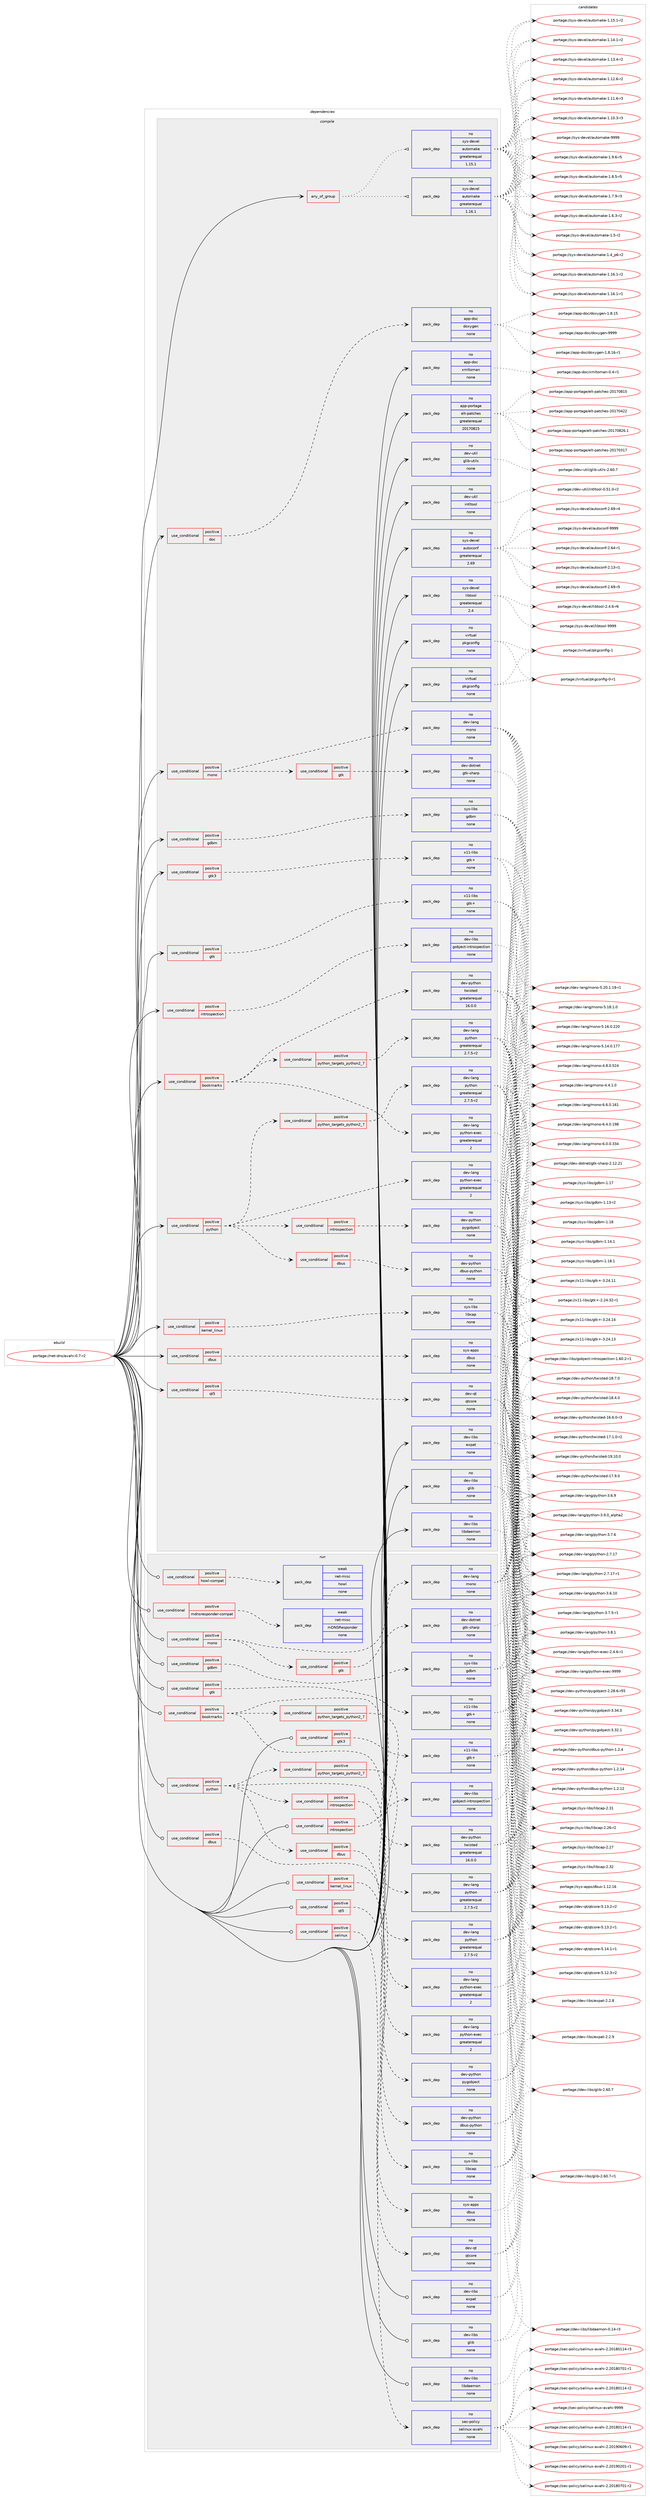 digraph prolog {

# *************
# Graph options
# *************

newrank=true;
concentrate=true;
compound=true;
graph [rankdir=LR,fontname=Helvetica,fontsize=10,ranksep=1.5];#, ranksep=2.5, nodesep=0.2];
edge  [arrowhead=vee];
node  [fontname=Helvetica,fontsize=10];

# **********
# The ebuild
# **********

subgraph cluster_leftcol {
color=gray;
rank=same;
label=<<i>ebuild</i>>;
id [label="portage://net-dns/avahi-0.7-r2", color=red, width=4, href="../net-dns/avahi-0.7-r2.svg"];
}

# ****************
# The dependencies
# ****************

subgraph cluster_midcol {
color=gray;
label=<<i>dependencies</i>>;
subgraph cluster_compile {
fillcolor="#eeeeee";
style=filled;
label=<<i>compile</i>>;
subgraph any2290 {
dependency148718 [label=<<TABLE BORDER="0" CELLBORDER="1" CELLSPACING="0" CELLPADDING="4"><TR><TD CELLPADDING="10">any_of_group</TD></TR></TABLE>>, shape=none, color=red];subgraph pack113289 {
dependency148719 [label=<<TABLE BORDER="0" CELLBORDER="1" CELLSPACING="0" CELLPADDING="4" WIDTH="220"><TR><TD ROWSPAN="6" CELLPADDING="30">pack_dep</TD></TR><TR><TD WIDTH="110">no</TD></TR><TR><TD>sys-devel</TD></TR><TR><TD>automake</TD></TR><TR><TD>greaterequal</TD></TR><TR><TD>1.16.1</TD></TR></TABLE>>, shape=none, color=blue];
}
dependency148718:e -> dependency148719:w [weight=20,style="dotted",arrowhead="oinv"];
subgraph pack113290 {
dependency148720 [label=<<TABLE BORDER="0" CELLBORDER="1" CELLSPACING="0" CELLPADDING="4" WIDTH="220"><TR><TD ROWSPAN="6" CELLPADDING="30">pack_dep</TD></TR><TR><TD WIDTH="110">no</TD></TR><TR><TD>sys-devel</TD></TR><TR><TD>automake</TD></TR><TR><TD>greaterequal</TD></TR><TR><TD>1.15.1</TD></TR></TABLE>>, shape=none, color=blue];
}
dependency148718:e -> dependency148720:w [weight=20,style="dotted",arrowhead="oinv"];
}
id:e -> dependency148718:w [weight=20,style="solid",arrowhead="vee"];
subgraph cond32987 {
dependency148721 [label=<<TABLE BORDER="0" CELLBORDER="1" CELLSPACING="0" CELLPADDING="4"><TR><TD ROWSPAN="3" CELLPADDING="10">use_conditional</TD></TR><TR><TD>positive</TD></TR><TR><TD>bookmarks</TD></TR></TABLE>>, shape=none, color=red];
subgraph cond32988 {
dependency148722 [label=<<TABLE BORDER="0" CELLBORDER="1" CELLSPACING="0" CELLPADDING="4"><TR><TD ROWSPAN="3" CELLPADDING="10">use_conditional</TD></TR><TR><TD>positive</TD></TR><TR><TD>python_targets_python2_7</TD></TR></TABLE>>, shape=none, color=red];
subgraph pack113291 {
dependency148723 [label=<<TABLE BORDER="0" CELLBORDER="1" CELLSPACING="0" CELLPADDING="4" WIDTH="220"><TR><TD ROWSPAN="6" CELLPADDING="30">pack_dep</TD></TR><TR><TD WIDTH="110">no</TD></TR><TR><TD>dev-lang</TD></TR><TR><TD>python</TD></TR><TR><TD>greaterequal</TD></TR><TR><TD>2.7.5-r2</TD></TR></TABLE>>, shape=none, color=blue];
}
dependency148722:e -> dependency148723:w [weight=20,style="dashed",arrowhead="vee"];
}
dependency148721:e -> dependency148722:w [weight=20,style="dashed",arrowhead="vee"];
subgraph pack113292 {
dependency148724 [label=<<TABLE BORDER="0" CELLBORDER="1" CELLSPACING="0" CELLPADDING="4" WIDTH="220"><TR><TD ROWSPAN="6" CELLPADDING="30">pack_dep</TD></TR><TR><TD WIDTH="110">no</TD></TR><TR><TD>dev-lang</TD></TR><TR><TD>python-exec</TD></TR><TR><TD>greaterequal</TD></TR><TR><TD>2</TD></TR></TABLE>>, shape=none, color=blue];
}
dependency148721:e -> dependency148724:w [weight=20,style="dashed",arrowhead="vee"];
subgraph pack113293 {
dependency148725 [label=<<TABLE BORDER="0" CELLBORDER="1" CELLSPACING="0" CELLPADDING="4" WIDTH="220"><TR><TD ROWSPAN="6" CELLPADDING="30">pack_dep</TD></TR><TR><TD WIDTH="110">no</TD></TR><TR><TD>dev-python</TD></TR><TR><TD>twisted</TD></TR><TR><TD>greaterequal</TD></TR><TR><TD>16.0.0</TD></TR></TABLE>>, shape=none, color=blue];
}
dependency148721:e -> dependency148725:w [weight=20,style="dashed",arrowhead="vee"];
}
id:e -> dependency148721:w [weight=20,style="solid",arrowhead="vee"];
subgraph cond32989 {
dependency148726 [label=<<TABLE BORDER="0" CELLBORDER="1" CELLSPACING="0" CELLPADDING="4"><TR><TD ROWSPAN="3" CELLPADDING="10">use_conditional</TD></TR><TR><TD>positive</TD></TR><TR><TD>dbus</TD></TR></TABLE>>, shape=none, color=red];
subgraph pack113294 {
dependency148727 [label=<<TABLE BORDER="0" CELLBORDER="1" CELLSPACING="0" CELLPADDING="4" WIDTH="220"><TR><TD ROWSPAN="6" CELLPADDING="30">pack_dep</TD></TR><TR><TD WIDTH="110">no</TD></TR><TR><TD>sys-apps</TD></TR><TR><TD>dbus</TD></TR><TR><TD>none</TD></TR><TR><TD></TD></TR></TABLE>>, shape=none, color=blue];
}
dependency148726:e -> dependency148727:w [weight=20,style="dashed",arrowhead="vee"];
}
id:e -> dependency148726:w [weight=20,style="solid",arrowhead="vee"];
subgraph cond32990 {
dependency148728 [label=<<TABLE BORDER="0" CELLBORDER="1" CELLSPACING="0" CELLPADDING="4"><TR><TD ROWSPAN="3" CELLPADDING="10">use_conditional</TD></TR><TR><TD>positive</TD></TR><TR><TD>doc</TD></TR></TABLE>>, shape=none, color=red];
subgraph pack113295 {
dependency148729 [label=<<TABLE BORDER="0" CELLBORDER="1" CELLSPACING="0" CELLPADDING="4" WIDTH="220"><TR><TD ROWSPAN="6" CELLPADDING="30">pack_dep</TD></TR><TR><TD WIDTH="110">no</TD></TR><TR><TD>app-doc</TD></TR><TR><TD>doxygen</TD></TR><TR><TD>none</TD></TR><TR><TD></TD></TR></TABLE>>, shape=none, color=blue];
}
dependency148728:e -> dependency148729:w [weight=20,style="dashed",arrowhead="vee"];
}
id:e -> dependency148728:w [weight=20,style="solid",arrowhead="vee"];
subgraph cond32991 {
dependency148730 [label=<<TABLE BORDER="0" CELLBORDER="1" CELLSPACING="0" CELLPADDING="4"><TR><TD ROWSPAN="3" CELLPADDING="10">use_conditional</TD></TR><TR><TD>positive</TD></TR><TR><TD>gdbm</TD></TR></TABLE>>, shape=none, color=red];
subgraph pack113296 {
dependency148731 [label=<<TABLE BORDER="0" CELLBORDER="1" CELLSPACING="0" CELLPADDING="4" WIDTH="220"><TR><TD ROWSPAN="6" CELLPADDING="30">pack_dep</TD></TR><TR><TD WIDTH="110">no</TD></TR><TR><TD>sys-libs</TD></TR><TR><TD>gdbm</TD></TR><TR><TD>none</TD></TR><TR><TD></TD></TR></TABLE>>, shape=none, color=blue];
}
dependency148730:e -> dependency148731:w [weight=20,style="dashed",arrowhead="vee"];
}
id:e -> dependency148730:w [weight=20,style="solid",arrowhead="vee"];
subgraph cond32992 {
dependency148732 [label=<<TABLE BORDER="0" CELLBORDER="1" CELLSPACING="0" CELLPADDING="4"><TR><TD ROWSPAN="3" CELLPADDING="10">use_conditional</TD></TR><TR><TD>positive</TD></TR><TR><TD>gtk</TD></TR></TABLE>>, shape=none, color=red];
subgraph pack113297 {
dependency148733 [label=<<TABLE BORDER="0" CELLBORDER="1" CELLSPACING="0" CELLPADDING="4" WIDTH="220"><TR><TD ROWSPAN="6" CELLPADDING="30">pack_dep</TD></TR><TR><TD WIDTH="110">no</TD></TR><TR><TD>x11-libs</TD></TR><TR><TD>gtk+</TD></TR><TR><TD>none</TD></TR><TR><TD></TD></TR></TABLE>>, shape=none, color=blue];
}
dependency148732:e -> dependency148733:w [weight=20,style="dashed",arrowhead="vee"];
}
id:e -> dependency148732:w [weight=20,style="solid",arrowhead="vee"];
subgraph cond32993 {
dependency148734 [label=<<TABLE BORDER="0" CELLBORDER="1" CELLSPACING="0" CELLPADDING="4"><TR><TD ROWSPAN="3" CELLPADDING="10">use_conditional</TD></TR><TR><TD>positive</TD></TR><TR><TD>gtk3</TD></TR></TABLE>>, shape=none, color=red];
subgraph pack113298 {
dependency148735 [label=<<TABLE BORDER="0" CELLBORDER="1" CELLSPACING="0" CELLPADDING="4" WIDTH="220"><TR><TD ROWSPAN="6" CELLPADDING="30">pack_dep</TD></TR><TR><TD WIDTH="110">no</TD></TR><TR><TD>x11-libs</TD></TR><TR><TD>gtk+</TD></TR><TR><TD>none</TD></TR><TR><TD></TD></TR></TABLE>>, shape=none, color=blue];
}
dependency148734:e -> dependency148735:w [weight=20,style="dashed",arrowhead="vee"];
}
id:e -> dependency148734:w [weight=20,style="solid",arrowhead="vee"];
subgraph cond32994 {
dependency148736 [label=<<TABLE BORDER="0" CELLBORDER="1" CELLSPACING="0" CELLPADDING="4"><TR><TD ROWSPAN="3" CELLPADDING="10">use_conditional</TD></TR><TR><TD>positive</TD></TR><TR><TD>introspection</TD></TR></TABLE>>, shape=none, color=red];
subgraph pack113299 {
dependency148737 [label=<<TABLE BORDER="0" CELLBORDER="1" CELLSPACING="0" CELLPADDING="4" WIDTH="220"><TR><TD ROWSPAN="6" CELLPADDING="30">pack_dep</TD></TR><TR><TD WIDTH="110">no</TD></TR><TR><TD>dev-libs</TD></TR><TR><TD>gobject-introspection</TD></TR><TR><TD>none</TD></TR><TR><TD></TD></TR></TABLE>>, shape=none, color=blue];
}
dependency148736:e -> dependency148737:w [weight=20,style="dashed",arrowhead="vee"];
}
id:e -> dependency148736:w [weight=20,style="solid",arrowhead="vee"];
subgraph cond32995 {
dependency148738 [label=<<TABLE BORDER="0" CELLBORDER="1" CELLSPACING="0" CELLPADDING="4"><TR><TD ROWSPAN="3" CELLPADDING="10">use_conditional</TD></TR><TR><TD>positive</TD></TR><TR><TD>kernel_linux</TD></TR></TABLE>>, shape=none, color=red];
subgraph pack113300 {
dependency148739 [label=<<TABLE BORDER="0" CELLBORDER="1" CELLSPACING="0" CELLPADDING="4" WIDTH="220"><TR><TD ROWSPAN="6" CELLPADDING="30">pack_dep</TD></TR><TR><TD WIDTH="110">no</TD></TR><TR><TD>sys-libs</TD></TR><TR><TD>libcap</TD></TR><TR><TD>none</TD></TR><TR><TD></TD></TR></TABLE>>, shape=none, color=blue];
}
dependency148738:e -> dependency148739:w [weight=20,style="dashed",arrowhead="vee"];
}
id:e -> dependency148738:w [weight=20,style="solid",arrowhead="vee"];
subgraph cond32996 {
dependency148740 [label=<<TABLE BORDER="0" CELLBORDER="1" CELLSPACING="0" CELLPADDING="4"><TR><TD ROWSPAN="3" CELLPADDING="10">use_conditional</TD></TR><TR><TD>positive</TD></TR><TR><TD>mono</TD></TR></TABLE>>, shape=none, color=red];
subgraph pack113301 {
dependency148741 [label=<<TABLE BORDER="0" CELLBORDER="1" CELLSPACING="0" CELLPADDING="4" WIDTH="220"><TR><TD ROWSPAN="6" CELLPADDING="30">pack_dep</TD></TR><TR><TD WIDTH="110">no</TD></TR><TR><TD>dev-lang</TD></TR><TR><TD>mono</TD></TR><TR><TD>none</TD></TR><TR><TD></TD></TR></TABLE>>, shape=none, color=blue];
}
dependency148740:e -> dependency148741:w [weight=20,style="dashed",arrowhead="vee"];
subgraph cond32997 {
dependency148742 [label=<<TABLE BORDER="0" CELLBORDER="1" CELLSPACING="0" CELLPADDING="4"><TR><TD ROWSPAN="3" CELLPADDING="10">use_conditional</TD></TR><TR><TD>positive</TD></TR><TR><TD>gtk</TD></TR></TABLE>>, shape=none, color=red];
subgraph pack113302 {
dependency148743 [label=<<TABLE BORDER="0" CELLBORDER="1" CELLSPACING="0" CELLPADDING="4" WIDTH="220"><TR><TD ROWSPAN="6" CELLPADDING="30">pack_dep</TD></TR><TR><TD WIDTH="110">no</TD></TR><TR><TD>dev-dotnet</TD></TR><TR><TD>gtk-sharp</TD></TR><TR><TD>none</TD></TR><TR><TD></TD></TR></TABLE>>, shape=none, color=blue];
}
dependency148742:e -> dependency148743:w [weight=20,style="dashed",arrowhead="vee"];
}
dependency148740:e -> dependency148742:w [weight=20,style="dashed",arrowhead="vee"];
}
id:e -> dependency148740:w [weight=20,style="solid",arrowhead="vee"];
subgraph cond32998 {
dependency148744 [label=<<TABLE BORDER="0" CELLBORDER="1" CELLSPACING="0" CELLPADDING="4"><TR><TD ROWSPAN="3" CELLPADDING="10">use_conditional</TD></TR><TR><TD>positive</TD></TR><TR><TD>python</TD></TR></TABLE>>, shape=none, color=red];
subgraph cond32999 {
dependency148745 [label=<<TABLE BORDER="0" CELLBORDER="1" CELLSPACING="0" CELLPADDING="4"><TR><TD ROWSPAN="3" CELLPADDING="10">use_conditional</TD></TR><TR><TD>positive</TD></TR><TR><TD>python_targets_python2_7</TD></TR></TABLE>>, shape=none, color=red];
subgraph pack113303 {
dependency148746 [label=<<TABLE BORDER="0" CELLBORDER="1" CELLSPACING="0" CELLPADDING="4" WIDTH="220"><TR><TD ROWSPAN="6" CELLPADDING="30">pack_dep</TD></TR><TR><TD WIDTH="110">no</TD></TR><TR><TD>dev-lang</TD></TR><TR><TD>python</TD></TR><TR><TD>greaterequal</TD></TR><TR><TD>2.7.5-r2</TD></TR></TABLE>>, shape=none, color=blue];
}
dependency148745:e -> dependency148746:w [weight=20,style="dashed",arrowhead="vee"];
}
dependency148744:e -> dependency148745:w [weight=20,style="dashed",arrowhead="vee"];
subgraph pack113304 {
dependency148747 [label=<<TABLE BORDER="0" CELLBORDER="1" CELLSPACING="0" CELLPADDING="4" WIDTH="220"><TR><TD ROWSPAN="6" CELLPADDING="30">pack_dep</TD></TR><TR><TD WIDTH="110">no</TD></TR><TR><TD>dev-lang</TD></TR><TR><TD>python-exec</TD></TR><TR><TD>greaterequal</TD></TR><TR><TD>2</TD></TR></TABLE>>, shape=none, color=blue];
}
dependency148744:e -> dependency148747:w [weight=20,style="dashed",arrowhead="vee"];
subgraph cond33000 {
dependency148748 [label=<<TABLE BORDER="0" CELLBORDER="1" CELLSPACING="0" CELLPADDING="4"><TR><TD ROWSPAN="3" CELLPADDING="10">use_conditional</TD></TR><TR><TD>positive</TD></TR><TR><TD>dbus</TD></TR></TABLE>>, shape=none, color=red];
subgraph pack113305 {
dependency148749 [label=<<TABLE BORDER="0" CELLBORDER="1" CELLSPACING="0" CELLPADDING="4" WIDTH="220"><TR><TD ROWSPAN="6" CELLPADDING="30">pack_dep</TD></TR><TR><TD WIDTH="110">no</TD></TR><TR><TD>dev-python</TD></TR><TR><TD>dbus-python</TD></TR><TR><TD>none</TD></TR><TR><TD></TD></TR></TABLE>>, shape=none, color=blue];
}
dependency148748:e -> dependency148749:w [weight=20,style="dashed",arrowhead="vee"];
}
dependency148744:e -> dependency148748:w [weight=20,style="dashed",arrowhead="vee"];
subgraph cond33001 {
dependency148750 [label=<<TABLE BORDER="0" CELLBORDER="1" CELLSPACING="0" CELLPADDING="4"><TR><TD ROWSPAN="3" CELLPADDING="10">use_conditional</TD></TR><TR><TD>positive</TD></TR><TR><TD>introspection</TD></TR></TABLE>>, shape=none, color=red];
subgraph pack113306 {
dependency148751 [label=<<TABLE BORDER="0" CELLBORDER="1" CELLSPACING="0" CELLPADDING="4" WIDTH="220"><TR><TD ROWSPAN="6" CELLPADDING="30">pack_dep</TD></TR><TR><TD WIDTH="110">no</TD></TR><TR><TD>dev-python</TD></TR><TR><TD>pygobject</TD></TR><TR><TD>none</TD></TR><TR><TD></TD></TR></TABLE>>, shape=none, color=blue];
}
dependency148750:e -> dependency148751:w [weight=20,style="dashed",arrowhead="vee"];
}
dependency148744:e -> dependency148750:w [weight=20,style="dashed",arrowhead="vee"];
}
id:e -> dependency148744:w [weight=20,style="solid",arrowhead="vee"];
subgraph cond33002 {
dependency148752 [label=<<TABLE BORDER="0" CELLBORDER="1" CELLSPACING="0" CELLPADDING="4"><TR><TD ROWSPAN="3" CELLPADDING="10">use_conditional</TD></TR><TR><TD>positive</TD></TR><TR><TD>qt5</TD></TR></TABLE>>, shape=none, color=red];
subgraph pack113307 {
dependency148753 [label=<<TABLE BORDER="0" CELLBORDER="1" CELLSPACING="0" CELLPADDING="4" WIDTH="220"><TR><TD ROWSPAN="6" CELLPADDING="30">pack_dep</TD></TR><TR><TD WIDTH="110">no</TD></TR><TR><TD>dev-qt</TD></TR><TR><TD>qtcore</TD></TR><TR><TD>none</TD></TR><TR><TD></TD></TR></TABLE>>, shape=none, color=blue];
}
dependency148752:e -> dependency148753:w [weight=20,style="dashed",arrowhead="vee"];
}
id:e -> dependency148752:w [weight=20,style="solid",arrowhead="vee"];
subgraph pack113308 {
dependency148754 [label=<<TABLE BORDER="0" CELLBORDER="1" CELLSPACING="0" CELLPADDING="4" WIDTH="220"><TR><TD ROWSPAN="6" CELLPADDING="30">pack_dep</TD></TR><TR><TD WIDTH="110">no</TD></TR><TR><TD>app-doc</TD></TR><TR><TD>xmltoman</TD></TR><TR><TD>none</TD></TR><TR><TD></TD></TR></TABLE>>, shape=none, color=blue];
}
id:e -> dependency148754:w [weight=20,style="solid",arrowhead="vee"];
subgraph pack113309 {
dependency148755 [label=<<TABLE BORDER="0" CELLBORDER="1" CELLSPACING="0" CELLPADDING="4" WIDTH="220"><TR><TD ROWSPAN="6" CELLPADDING="30">pack_dep</TD></TR><TR><TD WIDTH="110">no</TD></TR><TR><TD>app-portage</TD></TR><TR><TD>elt-patches</TD></TR><TR><TD>greaterequal</TD></TR><TR><TD>20170815</TD></TR></TABLE>>, shape=none, color=blue];
}
id:e -> dependency148755:w [weight=20,style="solid",arrowhead="vee"];
subgraph pack113310 {
dependency148756 [label=<<TABLE BORDER="0" CELLBORDER="1" CELLSPACING="0" CELLPADDING="4" WIDTH="220"><TR><TD ROWSPAN="6" CELLPADDING="30">pack_dep</TD></TR><TR><TD WIDTH="110">no</TD></TR><TR><TD>dev-libs</TD></TR><TR><TD>expat</TD></TR><TR><TD>none</TD></TR><TR><TD></TD></TR></TABLE>>, shape=none, color=blue];
}
id:e -> dependency148756:w [weight=20,style="solid",arrowhead="vee"];
subgraph pack113311 {
dependency148757 [label=<<TABLE BORDER="0" CELLBORDER="1" CELLSPACING="0" CELLPADDING="4" WIDTH="220"><TR><TD ROWSPAN="6" CELLPADDING="30">pack_dep</TD></TR><TR><TD WIDTH="110">no</TD></TR><TR><TD>dev-libs</TD></TR><TR><TD>glib</TD></TR><TR><TD>none</TD></TR><TR><TD></TD></TR></TABLE>>, shape=none, color=blue];
}
id:e -> dependency148757:w [weight=20,style="solid",arrowhead="vee"];
subgraph pack113312 {
dependency148758 [label=<<TABLE BORDER="0" CELLBORDER="1" CELLSPACING="0" CELLPADDING="4" WIDTH="220"><TR><TD ROWSPAN="6" CELLPADDING="30">pack_dep</TD></TR><TR><TD WIDTH="110">no</TD></TR><TR><TD>dev-libs</TD></TR><TR><TD>libdaemon</TD></TR><TR><TD>none</TD></TR><TR><TD></TD></TR></TABLE>>, shape=none, color=blue];
}
id:e -> dependency148758:w [weight=20,style="solid",arrowhead="vee"];
subgraph pack113313 {
dependency148759 [label=<<TABLE BORDER="0" CELLBORDER="1" CELLSPACING="0" CELLPADDING="4" WIDTH="220"><TR><TD ROWSPAN="6" CELLPADDING="30">pack_dep</TD></TR><TR><TD WIDTH="110">no</TD></TR><TR><TD>dev-util</TD></TR><TR><TD>glib-utils</TD></TR><TR><TD>none</TD></TR><TR><TD></TD></TR></TABLE>>, shape=none, color=blue];
}
id:e -> dependency148759:w [weight=20,style="solid",arrowhead="vee"];
subgraph pack113314 {
dependency148760 [label=<<TABLE BORDER="0" CELLBORDER="1" CELLSPACING="0" CELLPADDING="4" WIDTH="220"><TR><TD ROWSPAN="6" CELLPADDING="30">pack_dep</TD></TR><TR><TD WIDTH="110">no</TD></TR><TR><TD>dev-util</TD></TR><TR><TD>intltool</TD></TR><TR><TD>none</TD></TR><TR><TD></TD></TR></TABLE>>, shape=none, color=blue];
}
id:e -> dependency148760:w [weight=20,style="solid",arrowhead="vee"];
subgraph pack113315 {
dependency148761 [label=<<TABLE BORDER="0" CELLBORDER="1" CELLSPACING="0" CELLPADDING="4" WIDTH="220"><TR><TD ROWSPAN="6" CELLPADDING="30">pack_dep</TD></TR><TR><TD WIDTH="110">no</TD></TR><TR><TD>sys-devel</TD></TR><TR><TD>autoconf</TD></TR><TR><TD>greaterequal</TD></TR><TR><TD>2.69</TD></TR></TABLE>>, shape=none, color=blue];
}
id:e -> dependency148761:w [weight=20,style="solid",arrowhead="vee"];
subgraph pack113316 {
dependency148762 [label=<<TABLE BORDER="0" CELLBORDER="1" CELLSPACING="0" CELLPADDING="4" WIDTH="220"><TR><TD ROWSPAN="6" CELLPADDING="30">pack_dep</TD></TR><TR><TD WIDTH="110">no</TD></TR><TR><TD>sys-devel</TD></TR><TR><TD>libtool</TD></TR><TR><TD>greaterequal</TD></TR><TR><TD>2.4</TD></TR></TABLE>>, shape=none, color=blue];
}
id:e -> dependency148762:w [weight=20,style="solid",arrowhead="vee"];
subgraph pack113317 {
dependency148763 [label=<<TABLE BORDER="0" CELLBORDER="1" CELLSPACING="0" CELLPADDING="4" WIDTH="220"><TR><TD ROWSPAN="6" CELLPADDING="30">pack_dep</TD></TR><TR><TD WIDTH="110">no</TD></TR><TR><TD>virtual</TD></TR><TR><TD>pkgconfig</TD></TR><TR><TD>none</TD></TR><TR><TD></TD></TR></TABLE>>, shape=none, color=blue];
}
id:e -> dependency148763:w [weight=20,style="solid",arrowhead="vee"];
subgraph pack113318 {
dependency148764 [label=<<TABLE BORDER="0" CELLBORDER="1" CELLSPACING="0" CELLPADDING="4" WIDTH="220"><TR><TD ROWSPAN="6" CELLPADDING="30">pack_dep</TD></TR><TR><TD WIDTH="110">no</TD></TR><TR><TD>virtual</TD></TR><TR><TD>pkgconfig</TD></TR><TR><TD>none</TD></TR><TR><TD></TD></TR></TABLE>>, shape=none, color=blue];
}
id:e -> dependency148764:w [weight=20,style="solid",arrowhead="vee"];
}
subgraph cluster_compileandrun {
fillcolor="#eeeeee";
style=filled;
label=<<i>compile and run</i>>;
}
subgraph cluster_run {
fillcolor="#eeeeee";
style=filled;
label=<<i>run</i>>;
subgraph cond33003 {
dependency148765 [label=<<TABLE BORDER="0" CELLBORDER="1" CELLSPACING="0" CELLPADDING="4"><TR><TD ROWSPAN="3" CELLPADDING="10">use_conditional</TD></TR><TR><TD>positive</TD></TR><TR><TD>bookmarks</TD></TR></TABLE>>, shape=none, color=red];
subgraph cond33004 {
dependency148766 [label=<<TABLE BORDER="0" CELLBORDER="1" CELLSPACING="0" CELLPADDING="4"><TR><TD ROWSPAN="3" CELLPADDING="10">use_conditional</TD></TR><TR><TD>positive</TD></TR><TR><TD>python_targets_python2_7</TD></TR></TABLE>>, shape=none, color=red];
subgraph pack113319 {
dependency148767 [label=<<TABLE BORDER="0" CELLBORDER="1" CELLSPACING="0" CELLPADDING="4" WIDTH="220"><TR><TD ROWSPAN="6" CELLPADDING="30">pack_dep</TD></TR><TR><TD WIDTH="110">no</TD></TR><TR><TD>dev-lang</TD></TR><TR><TD>python</TD></TR><TR><TD>greaterequal</TD></TR><TR><TD>2.7.5-r2</TD></TR></TABLE>>, shape=none, color=blue];
}
dependency148766:e -> dependency148767:w [weight=20,style="dashed",arrowhead="vee"];
}
dependency148765:e -> dependency148766:w [weight=20,style="dashed",arrowhead="vee"];
subgraph pack113320 {
dependency148768 [label=<<TABLE BORDER="0" CELLBORDER="1" CELLSPACING="0" CELLPADDING="4" WIDTH="220"><TR><TD ROWSPAN="6" CELLPADDING="30">pack_dep</TD></TR><TR><TD WIDTH="110">no</TD></TR><TR><TD>dev-lang</TD></TR><TR><TD>python-exec</TD></TR><TR><TD>greaterequal</TD></TR><TR><TD>2</TD></TR></TABLE>>, shape=none, color=blue];
}
dependency148765:e -> dependency148768:w [weight=20,style="dashed",arrowhead="vee"];
subgraph pack113321 {
dependency148769 [label=<<TABLE BORDER="0" CELLBORDER="1" CELLSPACING="0" CELLPADDING="4" WIDTH="220"><TR><TD ROWSPAN="6" CELLPADDING="30">pack_dep</TD></TR><TR><TD WIDTH="110">no</TD></TR><TR><TD>dev-python</TD></TR><TR><TD>twisted</TD></TR><TR><TD>greaterequal</TD></TR><TR><TD>16.0.0</TD></TR></TABLE>>, shape=none, color=blue];
}
dependency148765:e -> dependency148769:w [weight=20,style="dashed",arrowhead="vee"];
}
id:e -> dependency148765:w [weight=20,style="solid",arrowhead="odot"];
subgraph cond33005 {
dependency148770 [label=<<TABLE BORDER="0" CELLBORDER="1" CELLSPACING="0" CELLPADDING="4"><TR><TD ROWSPAN="3" CELLPADDING="10">use_conditional</TD></TR><TR><TD>positive</TD></TR><TR><TD>dbus</TD></TR></TABLE>>, shape=none, color=red];
subgraph pack113322 {
dependency148771 [label=<<TABLE BORDER="0" CELLBORDER="1" CELLSPACING="0" CELLPADDING="4" WIDTH="220"><TR><TD ROWSPAN="6" CELLPADDING="30">pack_dep</TD></TR><TR><TD WIDTH="110">no</TD></TR><TR><TD>sys-apps</TD></TR><TR><TD>dbus</TD></TR><TR><TD>none</TD></TR><TR><TD></TD></TR></TABLE>>, shape=none, color=blue];
}
dependency148770:e -> dependency148771:w [weight=20,style="dashed",arrowhead="vee"];
}
id:e -> dependency148770:w [weight=20,style="solid",arrowhead="odot"];
subgraph cond33006 {
dependency148772 [label=<<TABLE BORDER="0" CELLBORDER="1" CELLSPACING="0" CELLPADDING="4"><TR><TD ROWSPAN="3" CELLPADDING="10">use_conditional</TD></TR><TR><TD>positive</TD></TR><TR><TD>gdbm</TD></TR></TABLE>>, shape=none, color=red];
subgraph pack113323 {
dependency148773 [label=<<TABLE BORDER="0" CELLBORDER="1" CELLSPACING="0" CELLPADDING="4" WIDTH="220"><TR><TD ROWSPAN="6" CELLPADDING="30">pack_dep</TD></TR><TR><TD WIDTH="110">no</TD></TR><TR><TD>sys-libs</TD></TR><TR><TD>gdbm</TD></TR><TR><TD>none</TD></TR><TR><TD></TD></TR></TABLE>>, shape=none, color=blue];
}
dependency148772:e -> dependency148773:w [weight=20,style="dashed",arrowhead="vee"];
}
id:e -> dependency148772:w [weight=20,style="solid",arrowhead="odot"];
subgraph cond33007 {
dependency148774 [label=<<TABLE BORDER="0" CELLBORDER="1" CELLSPACING="0" CELLPADDING="4"><TR><TD ROWSPAN="3" CELLPADDING="10">use_conditional</TD></TR><TR><TD>positive</TD></TR><TR><TD>gtk</TD></TR></TABLE>>, shape=none, color=red];
subgraph pack113324 {
dependency148775 [label=<<TABLE BORDER="0" CELLBORDER="1" CELLSPACING="0" CELLPADDING="4" WIDTH="220"><TR><TD ROWSPAN="6" CELLPADDING="30">pack_dep</TD></TR><TR><TD WIDTH="110">no</TD></TR><TR><TD>x11-libs</TD></TR><TR><TD>gtk+</TD></TR><TR><TD>none</TD></TR><TR><TD></TD></TR></TABLE>>, shape=none, color=blue];
}
dependency148774:e -> dependency148775:w [weight=20,style="dashed",arrowhead="vee"];
}
id:e -> dependency148774:w [weight=20,style="solid",arrowhead="odot"];
subgraph cond33008 {
dependency148776 [label=<<TABLE BORDER="0" CELLBORDER="1" CELLSPACING="0" CELLPADDING="4"><TR><TD ROWSPAN="3" CELLPADDING="10">use_conditional</TD></TR><TR><TD>positive</TD></TR><TR><TD>gtk3</TD></TR></TABLE>>, shape=none, color=red];
subgraph pack113325 {
dependency148777 [label=<<TABLE BORDER="0" CELLBORDER="1" CELLSPACING="0" CELLPADDING="4" WIDTH="220"><TR><TD ROWSPAN="6" CELLPADDING="30">pack_dep</TD></TR><TR><TD WIDTH="110">no</TD></TR><TR><TD>x11-libs</TD></TR><TR><TD>gtk+</TD></TR><TR><TD>none</TD></TR><TR><TD></TD></TR></TABLE>>, shape=none, color=blue];
}
dependency148776:e -> dependency148777:w [weight=20,style="dashed",arrowhead="vee"];
}
id:e -> dependency148776:w [weight=20,style="solid",arrowhead="odot"];
subgraph cond33009 {
dependency148778 [label=<<TABLE BORDER="0" CELLBORDER="1" CELLSPACING="0" CELLPADDING="4"><TR><TD ROWSPAN="3" CELLPADDING="10">use_conditional</TD></TR><TR><TD>positive</TD></TR><TR><TD>howl-compat</TD></TR></TABLE>>, shape=none, color=red];
subgraph pack113326 {
dependency148779 [label=<<TABLE BORDER="0" CELLBORDER="1" CELLSPACING="0" CELLPADDING="4" WIDTH="220"><TR><TD ROWSPAN="6" CELLPADDING="30">pack_dep</TD></TR><TR><TD WIDTH="110">weak</TD></TR><TR><TD>net-misc</TD></TR><TR><TD>howl</TD></TR><TR><TD>none</TD></TR><TR><TD></TD></TR></TABLE>>, shape=none, color=blue];
}
dependency148778:e -> dependency148779:w [weight=20,style="dashed",arrowhead="vee"];
}
id:e -> dependency148778:w [weight=20,style="solid",arrowhead="odot"];
subgraph cond33010 {
dependency148780 [label=<<TABLE BORDER="0" CELLBORDER="1" CELLSPACING="0" CELLPADDING="4"><TR><TD ROWSPAN="3" CELLPADDING="10">use_conditional</TD></TR><TR><TD>positive</TD></TR><TR><TD>introspection</TD></TR></TABLE>>, shape=none, color=red];
subgraph pack113327 {
dependency148781 [label=<<TABLE BORDER="0" CELLBORDER="1" CELLSPACING="0" CELLPADDING="4" WIDTH="220"><TR><TD ROWSPAN="6" CELLPADDING="30">pack_dep</TD></TR><TR><TD WIDTH="110">no</TD></TR><TR><TD>dev-libs</TD></TR><TR><TD>gobject-introspection</TD></TR><TR><TD>none</TD></TR><TR><TD></TD></TR></TABLE>>, shape=none, color=blue];
}
dependency148780:e -> dependency148781:w [weight=20,style="dashed",arrowhead="vee"];
}
id:e -> dependency148780:w [weight=20,style="solid",arrowhead="odot"];
subgraph cond33011 {
dependency148782 [label=<<TABLE BORDER="0" CELLBORDER="1" CELLSPACING="0" CELLPADDING="4"><TR><TD ROWSPAN="3" CELLPADDING="10">use_conditional</TD></TR><TR><TD>positive</TD></TR><TR><TD>kernel_linux</TD></TR></TABLE>>, shape=none, color=red];
subgraph pack113328 {
dependency148783 [label=<<TABLE BORDER="0" CELLBORDER="1" CELLSPACING="0" CELLPADDING="4" WIDTH="220"><TR><TD ROWSPAN="6" CELLPADDING="30">pack_dep</TD></TR><TR><TD WIDTH="110">no</TD></TR><TR><TD>sys-libs</TD></TR><TR><TD>libcap</TD></TR><TR><TD>none</TD></TR><TR><TD></TD></TR></TABLE>>, shape=none, color=blue];
}
dependency148782:e -> dependency148783:w [weight=20,style="dashed",arrowhead="vee"];
}
id:e -> dependency148782:w [weight=20,style="solid",arrowhead="odot"];
subgraph cond33012 {
dependency148784 [label=<<TABLE BORDER="0" CELLBORDER="1" CELLSPACING="0" CELLPADDING="4"><TR><TD ROWSPAN="3" CELLPADDING="10">use_conditional</TD></TR><TR><TD>positive</TD></TR><TR><TD>mdnsresponder-compat</TD></TR></TABLE>>, shape=none, color=red];
subgraph pack113329 {
dependency148785 [label=<<TABLE BORDER="0" CELLBORDER="1" CELLSPACING="0" CELLPADDING="4" WIDTH="220"><TR><TD ROWSPAN="6" CELLPADDING="30">pack_dep</TD></TR><TR><TD WIDTH="110">weak</TD></TR><TR><TD>net-misc</TD></TR><TR><TD>mDNSResponder</TD></TR><TR><TD>none</TD></TR><TR><TD></TD></TR></TABLE>>, shape=none, color=blue];
}
dependency148784:e -> dependency148785:w [weight=20,style="dashed",arrowhead="vee"];
}
id:e -> dependency148784:w [weight=20,style="solid",arrowhead="odot"];
subgraph cond33013 {
dependency148786 [label=<<TABLE BORDER="0" CELLBORDER="1" CELLSPACING="0" CELLPADDING="4"><TR><TD ROWSPAN="3" CELLPADDING="10">use_conditional</TD></TR><TR><TD>positive</TD></TR><TR><TD>mono</TD></TR></TABLE>>, shape=none, color=red];
subgraph pack113330 {
dependency148787 [label=<<TABLE BORDER="0" CELLBORDER="1" CELLSPACING="0" CELLPADDING="4" WIDTH="220"><TR><TD ROWSPAN="6" CELLPADDING="30">pack_dep</TD></TR><TR><TD WIDTH="110">no</TD></TR><TR><TD>dev-lang</TD></TR><TR><TD>mono</TD></TR><TR><TD>none</TD></TR><TR><TD></TD></TR></TABLE>>, shape=none, color=blue];
}
dependency148786:e -> dependency148787:w [weight=20,style="dashed",arrowhead="vee"];
subgraph cond33014 {
dependency148788 [label=<<TABLE BORDER="0" CELLBORDER="1" CELLSPACING="0" CELLPADDING="4"><TR><TD ROWSPAN="3" CELLPADDING="10">use_conditional</TD></TR><TR><TD>positive</TD></TR><TR><TD>gtk</TD></TR></TABLE>>, shape=none, color=red];
subgraph pack113331 {
dependency148789 [label=<<TABLE BORDER="0" CELLBORDER="1" CELLSPACING="0" CELLPADDING="4" WIDTH="220"><TR><TD ROWSPAN="6" CELLPADDING="30">pack_dep</TD></TR><TR><TD WIDTH="110">no</TD></TR><TR><TD>dev-dotnet</TD></TR><TR><TD>gtk-sharp</TD></TR><TR><TD>none</TD></TR><TR><TD></TD></TR></TABLE>>, shape=none, color=blue];
}
dependency148788:e -> dependency148789:w [weight=20,style="dashed",arrowhead="vee"];
}
dependency148786:e -> dependency148788:w [weight=20,style="dashed",arrowhead="vee"];
}
id:e -> dependency148786:w [weight=20,style="solid",arrowhead="odot"];
subgraph cond33015 {
dependency148790 [label=<<TABLE BORDER="0" CELLBORDER="1" CELLSPACING="0" CELLPADDING="4"><TR><TD ROWSPAN="3" CELLPADDING="10">use_conditional</TD></TR><TR><TD>positive</TD></TR><TR><TD>python</TD></TR></TABLE>>, shape=none, color=red];
subgraph cond33016 {
dependency148791 [label=<<TABLE BORDER="0" CELLBORDER="1" CELLSPACING="0" CELLPADDING="4"><TR><TD ROWSPAN="3" CELLPADDING="10">use_conditional</TD></TR><TR><TD>positive</TD></TR><TR><TD>python_targets_python2_7</TD></TR></TABLE>>, shape=none, color=red];
subgraph pack113332 {
dependency148792 [label=<<TABLE BORDER="0" CELLBORDER="1" CELLSPACING="0" CELLPADDING="4" WIDTH="220"><TR><TD ROWSPAN="6" CELLPADDING="30">pack_dep</TD></TR><TR><TD WIDTH="110">no</TD></TR><TR><TD>dev-lang</TD></TR><TR><TD>python</TD></TR><TR><TD>greaterequal</TD></TR><TR><TD>2.7.5-r2</TD></TR></TABLE>>, shape=none, color=blue];
}
dependency148791:e -> dependency148792:w [weight=20,style="dashed",arrowhead="vee"];
}
dependency148790:e -> dependency148791:w [weight=20,style="dashed",arrowhead="vee"];
subgraph pack113333 {
dependency148793 [label=<<TABLE BORDER="0" CELLBORDER="1" CELLSPACING="0" CELLPADDING="4" WIDTH="220"><TR><TD ROWSPAN="6" CELLPADDING="30">pack_dep</TD></TR><TR><TD WIDTH="110">no</TD></TR><TR><TD>dev-lang</TD></TR><TR><TD>python-exec</TD></TR><TR><TD>greaterequal</TD></TR><TR><TD>2</TD></TR></TABLE>>, shape=none, color=blue];
}
dependency148790:e -> dependency148793:w [weight=20,style="dashed",arrowhead="vee"];
subgraph cond33017 {
dependency148794 [label=<<TABLE BORDER="0" CELLBORDER="1" CELLSPACING="0" CELLPADDING="4"><TR><TD ROWSPAN="3" CELLPADDING="10">use_conditional</TD></TR><TR><TD>positive</TD></TR><TR><TD>dbus</TD></TR></TABLE>>, shape=none, color=red];
subgraph pack113334 {
dependency148795 [label=<<TABLE BORDER="0" CELLBORDER="1" CELLSPACING="0" CELLPADDING="4" WIDTH="220"><TR><TD ROWSPAN="6" CELLPADDING="30">pack_dep</TD></TR><TR><TD WIDTH="110">no</TD></TR><TR><TD>dev-python</TD></TR><TR><TD>dbus-python</TD></TR><TR><TD>none</TD></TR><TR><TD></TD></TR></TABLE>>, shape=none, color=blue];
}
dependency148794:e -> dependency148795:w [weight=20,style="dashed",arrowhead="vee"];
}
dependency148790:e -> dependency148794:w [weight=20,style="dashed",arrowhead="vee"];
subgraph cond33018 {
dependency148796 [label=<<TABLE BORDER="0" CELLBORDER="1" CELLSPACING="0" CELLPADDING="4"><TR><TD ROWSPAN="3" CELLPADDING="10">use_conditional</TD></TR><TR><TD>positive</TD></TR><TR><TD>introspection</TD></TR></TABLE>>, shape=none, color=red];
subgraph pack113335 {
dependency148797 [label=<<TABLE BORDER="0" CELLBORDER="1" CELLSPACING="0" CELLPADDING="4" WIDTH="220"><TR><TD ROWSPAN="6" CELLPADDING="30">pack_dep</TD></TR><TR><TD WIDTH="110">no</TD></TR><TR><TD>dev-python</TD></TR><TR><TD>pygobject</TD></TR><TR><TD>none</TD></TR><TR><TD></TD></TR></TABLE>>, shape=none, color=blue];
}
dependency148796:e -> dependency148797:w [weight=20,style="dashed",arrowhead="vee"];
}
dependency148790:e -> dependency148796:w [weight=20,style="dashed",arrowhead="vee"];
}
id:e -> dependency148790:w [weight=20,style="solid",arrowhead="odot"];
subgraph cond33019 {
dependency148798 [label=<<TABLE BORDER="0" CELLBORDER="1" CELLSPACING="0" CELLPADDING="4"><TR><TD ROWSPAN="3" CELLPADDING="10">use_conditional</TD></TR><TR><TD>positive</TD></TR><TR><TD>qt5</TD></TR></TABLE>>, shape=none, color=red];
subgraph pack113336 {
dependency148799 [label=<<TABLE BORDER="0" CELLBORDER="1" CELLSPACING="0" CELLPADDING="4" WIDTH="220"><TR><TD ROWSPAN="6" CELLPADDING="30">pack_dep</TD></TR><TR><TD WIDTH="110">no</TD></TR><TR><TD>dev-qt</TD></TR><TR><TD>qtcore</TD></TR><TR><TD>none</TD></TR><TR><TD></TD></TR></TABLE>>, shape=none, color=blue];
}
dependency148798:e -> dependency148799:w [weight=20,style="dashed",arrowhead="vee"];
}
id:e -> dependency148798:w [weight=20,style="solid",arrowhead="odot"];
subgraph cond33020 {
dependency148800 [label=<<TABLE BORDER="0" CELLBORDER="1" CELLSPACING="0" CELLPADDING="4"><TR><TD ROWSPAN="3" CELLPADDING="10">use_conditional</TD></TR><TR><TD>positive</TD></TR><TR><TD>selinux</TD></TR></TABLE>>, shape=none, color=red];
subgraph pack113337 {
dependency148801 [label=<<TABLE BORDER="0" CELLBORDER="1" CELLSPACING="0" CELLPADDING="4" WIDTH="220"><TR><TD ROWSPAN="6" CELLPADDING="30">pack_dep</TD></TR><TR><TD WIDTH="110">no</TD></TR><TR><TD>sec-policy</TD></TR><TR><TD>selinux-avahi</TD></TR><TR><TD>none</TD></TR><TR><TD></TD></TR></TABLE>>, shape=none, color=blue];
}
dependency148800:e -> dependency148801:w [weight=20,style="dashed",arrowhead="vee"];
}
id:e -> dependency148800:w [weight=20,style="solid",arrowhead="odot"];
subgraph pack113338 {
dependency148802 [label=<<TABLE BORDER="0" CELLBORDER="1" CELLSPACING="0" CELLPADDING="4" WIDTH="220"><TR><TD ROWSPAN="6" CELLPADDING="30">pack_dep</TD></TR><TR><TD WIDTH="110">no</TD></TR><TR><TD>dev-libs</TD></TR><TR><TD>expat</TD></TR><TR><TD>none</TD></TR><TR><TD></TD></TR></TABLE>>, shape=none, color=blue];
}
id:e -> dependency148802:w [weight=20,style="solid",arrowhead="odot"];
subgraph pack113339 {
dependency148803 [label=<<TABLE BORDER="0" CELLBORDER="1" CELLSPACING="0" CELLPADDING="4" WIDTH="220"><TR><TD ROWSPAN="6" CELLPADDING="30">pack_dep</TD></TR><TR><TD WIDTH="110">no</TD></TR><TR><TD>dev-libs</TD></TR><TR><TD>glib</TD></TR><TR><TD>none</TD></TR><TR><TD></TD></TR></TABLE>>, shape=none, color=blue];
}
id:e -> dependency148803:w [weight=20,style="solid",arrowhead="odot"];
subgraph pack113340 {
dependency148804 [label=<<TABLE BORDER="0" CELLBORDER="1" CELLSPACING="0" CELLPADDING="4" WIDTH="220"><TR><TD ROWSPAN="6" CELLPADDING="30">pack_dep</TD></TR><TR><TD WIDTH="110">no</TD></TR><TR><TD>dev-libs</TD></TR><TR><TD>libdaemon</TD></TR><TR><TD>none</TD></TR><TR><TD></TD></TR></TABLE>>, shape=none, color=blue];
}
id:e -> dependency148804:w [weight=20,style="solid",arrowhead="odot"];
}
}

# **************
# The candidates
# **************

subgraph cluster_choices {
rank=same;
color=gray;
label=<<i>candidates</i>>;

subgraph choice113289 {
color=black;
nodesep=1;
choice115121115451001011181011084797117116111109971071014557575757 [label="portage://sys-devel/automake-9999", color=red, width=4,href="../sys-devel/automake-9999.svg"];
choice115121115451001011181011084797117116111109971071014549465746544511453 [label="portage://sys-devel/automake-1.9.6-r5", color=red, width=4,href="../sys-devel/automake-1.9.6-r5.svg"];
choice115121115451001011181011084797117116111109971071014549465646534511453 [label="portage://sys-devel/automake-1.8.5-r5", color=red, width=4,href="../sys-devel/automake-1.8.5-r5.svg"];
choice115121115451001011181011084797117116111109971071014549465546574511451 [label="portage://sys-devel/automake-1.7.9-r3", color=red, width=4,href="../sys-devel/automake-1.7.9-r3.svg"];
choice115121115451001011181011084797117116111109971071014549465446514511450 [label="portage://sys-devel/automake-1.6.3-r2", color=red, width=4,href="../sys-devel/automake-1.6.3-r2.svg"];
choice11512111545100101118101108479711711611110997107101454946534511450 [label="portage://sys-devel/automake-1.5-r2", color=red, width=4,href="../sys-devel/automake-1.5-r2.svg"];
choice115121115451001011181011084797117116111109971071014549465295112544511450 [label="portage://sys-devel/automake-1.4_p6-r2", color=red, width=4,href="../sys-devel/automake-1.4_p6-r2.svg"];
choice11512111545100101118101108479711711611110997107101454946495446494511450 [label="portage://sys-devel/automake-1.16.1-r2", color=red, width=4,href="../sys-devel/automake-1.16.1-r2.svg"];
choice11512111545100101118101108479711711611110997107101454946495446494511449 [label="portage://sys-devel/automake-1.16.1-r1", color=red, width=4,href="../sys-devel/automake-1.16.1-r1.svg"];
choice11512111545100101118101108479711711611110997107101454946495346494511450 [label="portage://sys-devel/automake-1.15.1-r2", color=red, width=4,href="../sys-devel/automake-1.15.1-r2.svg"];
choice11512111545100101118101108479711711611110997107101454946495246494511450 [label="portage://sys-devel/automake-1.14.1-r2", color=red, width=4,href="../sys-devel/automake-1.14.1-r2.svg"];
choice11512111545100101118101108479711711611110997107101454946495146524511450 [label="portage://sys-devel/automake-1.13.4-r2", color=red, width=4,href="../sys-devel/automake-1.13.4-r2.svg"];
choice11512111545100101118101108479711711611110997107101454946495046544511450 [label="portage://sys-devel/automake-1.12.6-r2", color=red, width=4,href="../sys-devel/automake-1.12.6-r2.svg"];
choice11512111545100101118101108479711711611110997107101454946494946544511451 [label="portage://sys-devel/automake-1.11.6-r3", color=red, width=4,href="../sys-devel/automake-1.11.6-r3.svg"];
choice11512111545100101118101108479711711611110997107101454946494846514511451 [label="portage://sys-devel/automake-1.10.3-r3", color=red, width=4,href="../sys-devel/automake-1.10.3-r3.svg"];
dependency148719:e -> choice115121115451001011181011084797117116111109971071014557575757:w [style=dotted,weight="100"];
dependency148719:e -> choice115121115451001011181011084797117116111109971071014549465746544511453:w [style=dotted,weight="100"];
dependency148719:e -> choice115121115451001011181011084797117116111109971071014549465646534511453:w [style=dotted,weight="100"];
dependency148719:e -> choice115121115451001011181011084797117116111109971071014549465546574511451:w [style=dotted,weight="100"];
dependency148719:e -> choice115121115451001011181011084797117116111109971071014549465446514511450:w [style=dotted,weight="100"];
dependency148719:e -> choice11512111545100101118101108479711711611110997107101454946534511450:w [style=dotted,weight="100"];
dependency148719:e -> choice115121115451001011181011084797117116111109971071014549465295112544511450:w [style=dotted,weight="100"];
dependency148719:e -> choice11512111545100101118101108479711711611110997107101454946495446494511450:w [style=dotted,weight="100"];
dependency148719:e -> choice11512111545100101118101108479711711611110997107101454946495446494511449:w [style=dotted,weight="100"];
dependency148719:e -> choice11512111545100101118101108479711711611110997107101454946495346494511450:w [style=dotted,weight="100"];
dependency148719:e -> choice11512111545100101118101108479711711611110997107101454946495246494511450:w [style=dotted,weight="100"];
dependency148719:e -> choice11512111545100101118101108479711711611110997107101454946495146524511450:w [style=dotted,weight="100"];
dependency148719:e -> choice11512111545100101118101108479711711611110997107101454946495046544511450:w [style=dotted,weight="100"];
dependency148719:e -> choice11512111545100101118101108479711711611110997107101454946494946544511451:w [style=dotted,weight="100"];
dependency148719:e -> choice11512111545100101118101108479711711611110997107101454946494846514511451:w [style=dotted,weight="100"];
}
subgraph choice113290 {
color=black;
nodesep=1;
choice115121115451001011181011084797117116111109971071014557575757 [label="portage://sys-devel/automake-9999", color=red, width=4,href="../sys-devel/automake-9999.svg"];
choice115121115451001011181011084797117116111109971071014549465746544511453 [label="portage://sys-devel/automake-1.9.6-r5", color=red, width=4,href="../sys-devel/automake-1.9.6-r5.svg"];
choice115121115451001011181011084797117116111109971071014549465646534511453 [label="portage://sys-devel/automake-1.8.5-r5", color=red, width=4,href="../sys-devel/automake-1.8.5-r5.svg"];
choice115121115451001011181011084797117116111109971071014549465546574511451 [label="portage://sys-devel/automake-1.7.9-r3", color=red, width=4,href="../sys-devel/automake-1.7.9-r3.svg"];
choice115121115451001011181011084797117116111109971071014549465446514511450 [label="portage://sys-devel/automake-1.6.3-r2", color=red, width=4,href="../sys-devel/automake-1.6.3-r2.svg"];
choice11512111545100101118101108479711711611110997107101454946534511450 [label="portage://sys-devel/automake-1.5-r2", color=red, width=4,href="../sys-devel/automake-1.5-r2.svg"];
choice115121115451001011181011084797117116111109971071014549465295112544511450 [label="portage://sys-devel/automake-1.4_p6-r2", color=red, width=4,href="../sys-devel/automake-1.4_p6-r2.svg"];
choice11512111545100101118101108479711711611110997107101454946495446494511450 [label="portage://sys-devel/automake-1.16.1-r2", color=red, width=4,href="../sys-devel/automake-1.16.1-r2.svg"];
choice11512111545100101118101108479711711611110997107101454946495446494511449 [label="portage://sys-devel/automake-1.16.1-r1", color=red, width=4,href="../sys-devel/automake-1.16.1-r1.svg"];
choice11512111545100101118101108479711711611110997107101454946495346494511450 [label="portage://sys-devel/automake-1.15.1-r2", color=red, width=4,href="../sys-devel/automake-1.15.1-r2.svg"];
choice11512111545100101118101108479711711611110997107101454946495246494511450 [label="portage://sys-devel/automake-1.14.1-r2", color=red, width=4,href="../sys-devel/automake-1.14.1-r2.svg"];
choice11512111545100101118101108479711711611110997107101454946495146524511450 [label="portage://sys-devel/automake-1.13.4-r2", color=red, width=4,href="../sys-devel/automake-1.13.4-r2.svg"];
choice11512111545100101118101108479711711611110997107101454946495046544511450 [label="portage://sys-devel/automake-1.12.6-r2", color=red, width=4,href="../sys-devel/automake-1.12.6-r2.svg"];
choice11512111545100101118101108479711711611110997107101454946494946544511451 [label="portage://sys-devel/automake-1.11.6-r3", color=red, width=4,href="../sys-devel/automake-1.11.6-r3.svg"];
choice11512111545100101118101108479711711611110997107101454946494846514511451 [label="portage://sys-devel/automake-1.10.3-r3", color=red, width=4,href="../sys-devel/automake-1.10.3-r3.svg"];
dependency148720:e -> choice115121115451001011181011084797117116111109971071014557575757:w [style=dotted,weight="100"];
dependency148720:e -> choice115121115451001011181011084797117116111109971071014549465746544511453:w [style=dotted,weight="100"];
dependency148720:e -> choice115121115451001011181011084797117116111109971071014549465646534511453:w [style=dotted,weight="100"];
dependency148720:e -> choice115121115451001011181011084797117116111109971071014549465546574511451:w [style=dotted,weight="100"];
dependency148720:e -> choice115121115451001011181011084797117116111109971071014549465446514511450:w [style=dotted,weight="100"];
dependency148720:e -> choice11512111545100101118101108479711711611110997107101454946534511450:w [style=dotted,weight="100"];
dependency148720:e -> choice115121115451001011181011084797117116111109971071014549465295112544511450:w [style=dotted,weight="100"];
dependency148720:e -> choice11512111545100101118101108479711711611110997107101454946495446494511450:w [style=dotted,weight="100"];
dependency148720:e -> choice11512111545100101118101108479711711611110997107101454946495446494511449:w [style=dotted,weight="100"];
dependency148720:e -> choice11512111545100101118101108479711711611110997107101454946495346494511450:w [style=dotted,weight="100"];
dependency148720:e -> choice11512111545100101118101108479711711611110997107101454946495246494511450:w [style=dotted,weight="100"];
dependency148720:e -> choice11512111545100101118101108479711711611110997107101454946495146524511450:w [style=dotted,weight="100"];
dependency148720:e -> choice11512111545100101118101108479711711611110997107101454946495046544511450:w [style=dotted,weight="100"];
dependency148720:e -> choice11512111545100101118101108479711711611110997107101454946494946544511451:w [style=dotted,weight="100"];
dependency148720:e -> choice11512111545100101118101108479711711611110997107101454946494846514511451:w [style=dotted,weight="100"];
}
subgraph choice113291 {
color=black;
nodesep=1;
choice10010111845108971101034711212111610411111045514657464895971081121049750 [label="portage://dev-lang/python-3.9.0_alpha2", color=red, width=4,href="../dev-lang/python-3.9.0_alpha2.svg"];
choice100101118451089711010347112121116104111110455146564649 [label="portage://dev-lang/python-3.8.1", color=red, width=4,href="../dev-lang/python-3.8.1.svg"];
choice100101118451089711010347112121116104111110455146554654 [label="portage://dev-lang/python-3.7.6", color=red, width=4,href="../dev-lang/python-3.7.6.svg"];
choice1001011184510897110103471121211161041111104551465546534511449 [label="portage://dev-lang/python-3.7.5-r1", color=red, width=4,href="../dev-lang/python-3.7.5-r1.svg"];
choice100101118451089711010347112121116104111110455146544657 [label="portage://dev-lang/python-3.6.9", color=red, width=4,href="../dev-lang/python-3.6.9.svg"];
choice10010111845108971101034711212111610411111045514654464948 [label="portage://dev-lang/python-3.6.10", color=red, width=4,href="../dev-lang/python-3.6.10.svg"];
choice100101118451089711010347112121116104111110455046554649554511449 [label="portage://dev-lang/python-2.7.17-r1", color=red, width=4,href="../dev-lang/python-2.7.17-r1.svg"];
choice10010111845108971101034711212111610411111045504655464955 [label="portage://dev-lang/python-2.7.17", color=red, width=4,href="../dev-lang/python-2.7.17.svg"];
dependency148723:e -> choice10010111845108971101034711212111610411111045514657464895971081121049750:w [style=dotted,weight="100"];
dependency148723:e -> choice100101118451089711010347112121116104111110455146564649:w [style=dotted,weight="100"];
dependency148723:e -> choice100101118451089711010347112121116104111110455146554654:w [style=dotted,weight="100"];
dependency148723:e -> choice1001011184510897110103471121211161041111104551465546534511449:w [style=dotted,weight="100"];
dependency148723:e -> choice100101118451089711010347112121116104111110455146544657:w [style=dotted,weight="100"];
dependency148723:e -> choice10010111845108971101034711212111610411111045514654464948:w [style=dotted,weight="100"];
dependency148723:e -> choice100101118451089711010347112121116104111110455046554649554511449:w [style=dotted,weight="100"];
dependency148723:e -> choice10010111845108971101034711212111610411111045504655464955:w [style=dotted,weight="100"];
}
subgraph choice113292 {
color=black;
nodesep=1;
choice10010111845108971101034711212111610411111045101120101994557575757 [label="portage://dev-lang/python-exec-9999", color=red, width=4,href="../dev-lang/python-exec-9999.svg"];
choice10010111845108971101034711212111610411111045101120101994550465246544511449 [label="portage://dev-lang/python-exec-2.4.6-r1", color=red, width=4,href="../dev-lang/python-exec-2.4.6-r1.svg"];
dependency148724:e -> choice10010111845108971101034711212111610411111045101120101994557575757:w [style=dotted,weight="100"];
dependency148724:e -> choice10010111845108971101034711212111610411111045101120101994550465246544511449:w [style=dotted,weight="100"];
}
subgraph choice113293 {
color=black;
nodesep=1;
choice10010111845112121116104111110471161191051151161011004549574649484648 [label="portage://dev-python/twisted-19.10.0", color=red, width=4,href="../dev-python/twisted-19.10.0.svg"];
choice100101118451121211161041111104711611910511511610110045495646554648 [label="portage://dev-python/twisted-18.7.0", color=red, width=4,href="../dev-python/twisted-18.7.0.svg"];
choice100101118451121211161041111104711611910511511610110045495646524648 [label="portage://dev-python/twisted-18.4.0", color=red, width=4,href="../dev-python/twisted-18.4.0.svg"];
choice100101118451121211161041111104711611910511511610110045495546574648 [label="portage://dev-python/twisted-17.9.0", color=red, width=4,href="../dev-python/twisted-17.9.0.svg"];
choice1001011184511212111610411111047116119105115116101100454955464946484511450 [label="portage://dev-python/twisted-17.1.0-r2", color=red, width=4,href="../dev-python/twisted-17.1.0-r2.svg"];
choice1001011184511212111610411111047116119105115116101100454954465446484511451 [label="portage://dev-python/twisted-16.6.0-r3", color=red, width=4,href="../dev-python/twisted-16.6.0-r3.svg"];
dependency148725:e -> choice10010111845112121116104111110471161191051151161011004549574649484648:w [style=dotted,weight="100"];
dependency148725:e -> choice100101118451121211161041111104711611910511511610110045495646554648:w [style=dotted,weight="100"];
dependency148725:e -> choice100101118451121211161041111104711611910511511610110045495646524648:w [style=dotted,weight="100"];
dependency148725:e -> choice100101118451121211161041111104711611910511511610110045495546574648:w [style=dotted,weight="100"];
dependency148725:e -> choice1001011184511212111610411111047116119105115116101100454955464946484511450:w [style=dotted,weight="100"];
dependency148725:e -> choice1001011184511212111610411111047116119105115116101100454954465446484511451:w [style=dotted,weight="100"];
}
subgraph choice113294 {
color=black;
nodesep=1;
choice115121115459711211211547100981171154549464950464954 [label="portage://sys-apps/dbus-1.12.16", color=red, width=4,href="../sys-apps/dbus-1.12.16.svg"];
dependency148727:e -> choice115121115459711211211547100981171154549464950464954:w [style=dotted,weight="100"];
}
subgraph choice113295 {
color=black;
nodesep=1;
choice971121124510011199471001111201211031011104557575757 [label="portage://app-doc/doxygen-9999", color=red, width=4,href="../app-doc/doxygen-9999.svg"];
choice97112112451001119947100111120121103101110454946564649544511449 [label="portage://app-doc/doxygen-1.8.16-r1", color=red, width=4,href="../app-doc/doxygen-1.8.16-r1.svg"];
choice9711211245100111994710011112012110310111045494656464953 [label="portage://app-doc/doxygen-1.8.15", color=red, width=4,href="../app-doc/doxygen-1.8.15.svg"];
dependency148729:e -> choice971121124510011199471001111201211031011104557575757:w [style=dotted,weight="100"];
dependency148729:e -> choice97112112451001119947100111120121103101110454946564649544511449:w [style=dotted,weight="100"];
dependency148729:e -> choice9711211245100111994710011112012110310111045494656464953:w [style=dotted,weight="100"];
}
subgraph choice113296 {
color=black;
nodesep=1;
choice1151211154510810598115471031009810945494649564649 [label="portage://sys-libs/gdbm-1.18.1", color=red, width=4,href="../sys-libs/gdbm-1.18.1.svg"];
choice115121115451081059811547103100981094549464956 [label="portage://sys-libs/gdbm-1.18", color=red, width=4,href="../sys-libs/gdbm-1.18.svg"];
choice115121115451081059811547103100981094549464955 [label="portage://sys-libs/gdbm-1.17", color=red, width=4,href="../sys-libs/gdbm-1.17.svg"];
choice1151211154510810598115471031009810945494649524649 [label="portage://sys-libs/gdbm-1.14.1", color=red, width=4,href="../sys-libs/gdbm-1.14.1.svg"];
choice1151211154510810598115471031009810945494649514511450 [label="portage://sys-libs/gdbm-1.13-r2", color=red, width=4,href="../sys-libs/gdbm-1.13-r2.svg"];
dependency148731:e -> choice1151211154510810598115471031009810945494649564649:w [style=dotted,weight="100"];
dependency148731:e -> choice115121115451081059811547103100981094549464956:w [style=dotted,weight="100"];
dependency148731:e -> choice115121115451081059811547103100981094549464955:w [style=dotted,weight="100"];
dependency148731:e -> choice1151211154510810598115471031009810945494649524649:w [style=dotted,weight="100"];
dependency148731:e -> choice1151211154510810598115471031009810945494649514511450:w [style=dotted,weight="100"];
}
subgraph choice113297 {
color=black;
nodesep=1;
choice1204949451081059811547103116107434551465052464952 [label="portage://x11-libs/gtk+-3.24.14", color=red, width=4,href="../x11-libs/gtk+-3.24.14.svg"];
choice1204949451081059811547103116107434551465052464951 [label="portage://x11-libs/gtk+-3.24.13", color=red, width=4,href="../x11-libs/gtk+-3.24.13.svg"];
choice1204949451081059811547103116107434551465052464949 [label="portage://x11-libs/gtk+-3.24.11", color=red, width=4,href="../x11-libs/gtk+-3.24.11.svg"];
choice12049494510810598115471031161074345504650524651504511449 [label="portage://x11-libs/gtk+-2.24.32-r1", color=red, width=4,href="../x11-libs/gtk+-2.24.32-r1.svg"];
dependency148733:e -> choice1204949451081059811547103116107434551465052464952:w [style=dotted,weight="100"];
dependency148733:e -> choice1204949451081059811547103116107434551465052464951:w [style=dotted,weight="100"];
dependency148733:e -> choice1204949451081059811547103116107434551465052464949:w [style=dotted,weight="100"];
dependency148733:e -> choice12049494510810598115471031161074345504650524651504511449:w [style=dotted,weight="100"];
}
subgraph choice113298 {
color=black;
nodesep=1;
choice1204949451081059811547103116107434551465052464952 [label="portage://x11-libs/gtk+-3.24.14", color=red, width=4,href="../x11-libs/gtk+-3.24.14.svg"];
choice1204949451081059811547103116107434551465052464951 [label="portage://x11-libs/gtk+-3.24.13", color=red, width=4,href="../x11-libs/gtk+-3.24.13.svg"];
choice1204949451081059811547103116107434551465052464949 [label="portage://x11-libs/gtk+-3.24.11", color=red, width=4,href="../x11-libs/gtk+-3.24.11.svg"];
choice12049494510810598115471031161074345504650524651504511449 [label="portage://x11-libs/gtk+-2.24.32-r1", color=red, width=4,href="../x11-libs/gtk+-2.24.32-r1.svg"];
dependency148735:e -> choice1204949451081059811547103116107434551465052464952:w [style=dotted,weight="100"];
dependency148735:e -> choice1204949451081059811547103116107434551465052464951:w [style=dotted,weight="100"];
dependency148735:e -> choice1204949451081059811547103116107434551465052464949:w [style=dotted,weight="100"];
dependency148735:e -> choice12049494510810598115471031161074345504650524651504511449:w [style=dotted,weight="100"];
}
subgraph choice113299 {
color=black;
nodesep=1;
choice10010111845108105981154710311198106101991164510511011611411111511210199116105111110454946544846504511449 [label="portage://dev-libs/gobject-introspection-1.60.2-r1", color=red, width=4,href="../dev-libs/gobject-introspection-1.60.2-r1.svg"];
dependency148737:e -> choice10010111845108105981154710311198106101991164510511011611411111511210199116105111110454946544846504511449:w [style=dotted,weight="100"];
}
subgraph choice113300 {
color=black;
nodesep=1;
choice1151211154510810598115471081059899971124550465150 [label="portage://sys-libs/libcap-2.32", color=red, width=4,href="../sys-libs/libcap-2.32.svg"];
choice1151211154510810598115471081059899971124550465149 [label="portage://sys-libs/libcap-2.31", color=red, width=4,href="../sys-libs/libcap-2.31.svg"];
choice1151211154510810598115471081059899971124550465055 [label="portage://sys-libs/libcap-2.27", color=red, width=4,href="../sys-libs/libcap-2.27.svg"];
choice11512111545108105981154710810598999711245504650544511450 [label="portage://sys-libs/libcap-2.26-r2", color=red, width=4,href="../sys-libs/libcap-2.26-r2.svg"];
dependency148739:e -> choice1151211154510810598115471081059899971124550465150:w [style=dotted,weight="100"];
dependency148739:e -> choice1151211154510810598115471081059899971124550465149:w [style=dotted,weight="100"];
dependency148739:e -> choice1151211154510810598115471081059899971124550465055:w [style=dotted,weight="100"];
dependency148739:e -> choice11512111545108105981154710810598999711245504650544511450:w [style=dotted,weight="100"];
}
subgraph choice113301 {
color=black;
nodesep=1;
choice10010111845108971101034710911111011145544654464846495449 [label="portage://dev-lang/mono-6.6.0.161", color=red, width=4,href="../dev-lang/mono-6.6.0.161.svg"];
choice10010111845108971101034710911111011145544652464846495756 [label="portage://dev-lang/mono-6.4.0.198", color=red, width=4,href="../dev-lang/mono-6.4.0.198.svg"];
choice10010111845108971101034710911111011145544648464846515152 [label="portage://dev-lang/mono-6.0.0.334", color=red, width=4,href="../dev-lang/mono-6.0.0.334.svg"];
choice100101118451089711010347109111110111455346504846494649574511449 [label="portage://dev-lang/mono-5.20.1.19-r1", color=red, width=4,href="../dev-lang/mono-5.20.1.19-r1.svg"];
choice100101118451089711010347109111110111455346495646494648 [label="portage://dev-lang/mono-5.18.1.0", color=red, width=4,href="../dev-lang/mono-5.18.1.0.svg"];
choice1001011184510897110103471091111101114553464954464846505048 [label="portage://dev-lang/mono-5.16.0.220", color=red, width=4,href="../dev-lang/mono-5.16.0.220.svg"];
choice1001011184510897110103471091111101114553464952464846495555 [label="portage://dev-lang/mono-5.14.0.177", color=red, width=4,href="../dev-lang/mono-5.14.0.177.svg"];
choice10010111845108971101034710911111011145524656464846535052 [label="portage://dev-lang/mono-4.8.0.524", color=red, width=4,href="../dev-lang/mono-4.8.0.524.svg"];
choice1001011184510897110103471091111101114552465246494648 [label="portage://dev-lang/mono-4.4.1.0", color=red, width=4,href="../dev-lang/mono-4.4.1.0.svg"];
dependency148741:e -> choice10010111845108971101034710911111011145544654464846495449:w [style=dotted,weight="100"];
dependency148741:e -> choice10010111845108971101034710911111011145544652464846495756:w [style=dotted,weight="100"];
dependency148741:e -> choice10010111845108971101034710911111011145544648464846515152:w [style=dotted,weight="100"];
dependency148741:e -> choice100101118451089711010347109111110111455346504846494649574511449:w [style=dotted,weight="100"];
dependency148741:e -> choice100101118451089711010347109111110111455346495646494648:w [style=dotted,weight="100"];
dependency148741:e -> choice1001011184510897110103471091111101114553464954464846505048:w [style=dotted,weight="100"];
dependency148741:e -> choice1001011184510897110103471091111101114553464952464846495555:w [style=dotted,weight="100"];
dependency148741:e -> choice10010111845108971101034710911111011145524656464846535052:w [style=dotted,weight="100"];
dependency148741:e -> choice1001011184510897110103471091111101114552465246494648:w [style=dotted,weight="100"];
}
subgraph choice113302 {
color=black;
nodesep=1;
choice100101118451001111161101011164710311610745115104971141124550464950465049 [label="portage://dev-dotnet/gtk-sharp-2.12.21", color=red, width=4,href="../dev-dotnet/gtk-sharp-2.12.21.svg"];
dependency148743:e -> choice100101118451001111161101011164710311610745115104971141124550464950465049:w [style=dotted,weight="100"];
}
subgraph choice113303 {
color=black;
nodesep=1;
choice10010111845108971101034711212111610411111045514657464895971081121049750 [label="portage://dev-lang/python-3.9.0_alpha2", color=red, width=4,href="../dev-lang/python-3.9.0_alpha2.svg"];
choice100101118451089711010347112121116104111110455146564649 [label="portage://dev-lang/python-3.8.1", color=red, width=4,href="../dev-lang/python-3.8.1.svg"];
choice100101118451089711010347112121116104111110455146554654 [label="portage://dev-lang/python-3.7.6", color=red, width=4,href="../dev-lang/python-3.7.6.svg"];
choice1001011184510897110103471121211161041111104551465546534511449 [label="portage://dev-lang/python-3.7.5-r1", color=red, width=4,href="../dev-lang/python-3.7.5-r1.svg"];
choice100101118451089711010347112121116104111110455146544657 [label="portage://dev-lang/python-3.6.9", color=red, width=4,href="../dev-lang/python-3.6.9.svg"];
choice10010111845108971101034711212111610411111045514654464948 [label="portage://dev-lang/python-3.6.10", color=red, width=4,href="../dev-lang/python-3.6.10.svg"];
choice100101118451089711010347112121116104111110455046554649554511449 [label="portage://dev-lang/python-2.7.17-r1", color=red, width=4,href="../dev-lang/python-2.7.17-r1.svg"];
choice10010111845108971101034711212111610411111045504655464955 [label="portage://dev-lang/python-2.7.17", color=red, width=4,href="../dev-lang/python-2.7.17.svg"];
dependency148746:e -> choice10010111845108971101034711212111610411111045514657464895971081121049750:w [style=dotted,weight="100"];
dependency148746:e -> choice100101118451089711010347112121116104111110455146564649:w [style=dotted,weight="100"];
dependency148746:e -> choice100101118451089711010347112121116104111110455146554654:w [style=dotted,weight="100"];
dependency148746:e -> choice1001011184510897110103471121211161041111104551465546534511449:w [style=dotted,weight="100"];
dependency148746:e -> choice100101118451089711010347112121116104111110455146544657:w [style=dotted,weight="100"];
dependency148746:e -> choice10010111845108971101034711212111610411111045514654464948:w [style=dotted,weight="100"];
dependency148746:e -> choice100101118451089711010347112121116104111110455046554649554511449:w [style=dotted,weight="100"];
dependency148746:e -> choice10010111845108971101034711212111610411111045504655464955:w [style=dotted,weight="100"];
}
subgraph choice113304 {
color=black;
nodesep=1;
choice10010111845108971101034711212111610411111045101120101994557575757 [label="portage://dev-lang/python-exec-9999", color=red, width=4,href="../dev-lang/python-exec-9999.svg"];
choice10010111845108971101034711212111610411111045101120101994550465246544511449 [label="portage://dev-lang/python-exec-2.4.6-r1", color=red, width=4,href="../dev-lang/python-exec-2.4.6-r1.svg"];
dependency148747:e -> choice10010111845108971101034711212111610411111045101120101994557575757:w [style=dotted,weight="100"];
dependency148747:e -> choice10010111845108971101034711212111610411111045101120101994550465246544511449:w [style=dotted,weight="100"];
}
subgraph choice113305 {
color=black;
nodesep=1;
choice10010111845112121116104111110471009811711545112121116104111110454946504652 [label="portage://dev-python/dbus-python-1.2.4", color=red, width=4,href="../dev-python/dbus-python-1.2.4.svg"];
choice1001011184511212111610411111047100981171154511212111610411111045494650464952 [label="portage://dev-python/dbus-python-1.2.14", color=red, width=4,href="../dev-python/dbus-python-1.2.14.svg"];
choice1001011184511212111610411111047100981171154511212111610411111045494650464950 [label="portage://dev-python/dbus-python-1.2.12", color=red, width=4,href="../dev-python/dbus-python-1.2.12.svg"];
dependency148749:e -> choice10010111845112121116104111110471009811711545112121116104111110454946504652:w [style=dotted,weight="100"];
dependency148749:e -> choice1001011184511212111610411111047100981171154511212111610411111045494650464952:w [style=dotted,weight="100"];
dependency148749:e -> choice1001011184511212111610411111047100981171154511212111610411111045494650464950:w [style=dotted,weight="100"];
}
subgraph choice113306 {
color=black;
nodesep=1;
choice1001011184511212111610411111047112121103111981061019911645514651524648 [label="portage://dev-python/pygobject-3.34.0", color=red, width=4,href="../dev-python/pygobject-3.34.0.svg"];
choice1001011184511212111610411111047112121103111981061019911645514651504649 [label="portage://dev-python/pygobject-3.32.1", color=red, width=4,href="../dev-python/pygobject-3.32.1.svg"];
choice1001011184511212111610411111047112121103111981061019911645504650564654451145353 [label="portage://dev-python/pygobject-2.28.6-r55", color=red, width=4,href="../dev-python/pygobject-2.28.6-r55.svg"];
dependency148751:e -> choice1001011184511212111610411111047112121103111981061019911645514651524648:w [style=dotted,weight="100"];
dependency148751:e -> choice1001011184511212111610411111047112121103111981061019911645514651504649:w [style=dotted,weight="100"];
dependency148751:e -> choice1001011184511212111610411111047112121103111981061019911645504650564654451145353:w [style=dotted,weight="100"];
}
subgraph choice113307 {
color=black;
nodesep=1;
choice100101118451131164711311699111114101455346495246494511449 [label="portage://dev-qt/qtcore-5.14.1-r1", color=red, width=4,href="../dev-qt/qtcore-5.14.1-r1.svg"];
choice100101118451131164711311699111114101455346495146504511450 [label="portage://dev-qt/qtcore-5.13.2-r2", color=red, width=4,href="../dev-qt/qtcore-5.13.2-r2.svg"];
choice100101118451131164711311699111114101455346495146504511449 [label="portage://dev-qt/qtcore-5.13.2-r1", color=red, width=4,href="../dev-qt/qtcore-5.13.2-r1.svg"];
choice100101118451131164711311699111114101455346495046514511450 [label="portage://dev-qt/qtcore-5.12.3-r2", color=red, width=4,href="../dev-qt/qtcore-5.12.3-r2.svg"];
dependency148753:e -> choice100101118451131164711311699111114101455346495246494511449:w [style=dotted,weight="100"];
dependency148753:e -> choice100101118451131164711311699111114101455346495146504511450:w [style=dotted,weight="100"];
dependency148753:e -> choice100101118451131164711311699111114101455346495146504511449:w [style=dotted,weight="100"];
dependency148753:e -> choice100101118451131164711311699111114101455346495046514511450:w [style=dotted,weight="100"];
}
subgraph choice113308 {
color=black;
nodesep=1;
choice9711211245100111994712010910811611110997110454846524511449 [label="portage://app-doc/xmltoman-0.4-r1", color=red, width=4,href="../app-doc/xmltoman-0.4-r1.svg"];
dependency148754:e -> choice9711211245100111994712010910811611110997110454846524511449:w [style=dotted,weight="100"];
}
subgraph choice113309 {
color=black;
nodesep=1;
choice971121124511211111411697103101471011081164511297116991041011154550484955485650544649 [label="portage://app-portage/elt-patches-20170826.1", color=red, width=4,href="../app-portage/elt-patches-20170826.1.svg"];
choice97112112451121111141169710310147101108116451129711699104101115455048495548564953 [label="portage://app-portage/elt-patches-20170815", color=red, width=4,href="../app-portage/elt-patches-20170815.svg"];
choice97112112451121111141169710310147101108116451129711699104101115455048495548525050 [label="portage://app-portage/elt-patches-20170422", color=red, width=4,href="../app-portage/elt-patches-20170422.svg"];
choice97112112451121111141169710310147101108116451129711699104101115455048495548514955 [label="portage://app-portage/elt-patches-20170317", color=red, width=4,href="../app-portage/elt-patches-20170317.svg"];
dependency148755:e -> choice971121124511211111411697103101471011081164511297116991041011154550484955485650544649:w [style=dotted,weight="100"];
dependency148755:e -> choice97112112451121111141169710310147101108116451129711699104101115455048495548564953:w [style=dotted,weight="100"];
dependency148755:e -> choice97112112451121111141169710310147101108116451129711699104101115455048495548525050:w [style=dotted,weight="100"];
dependency148755:e -> choice97112112451121111141169710310147101108116451129711699104101115455048495548514955:w [style=dotted,weight="100"];
}
subgraph choice113310 {
color=black;
nodesep=1;
choice10010111845108105981154710112011297116455046504657 [label="portage://dev-libs/expat-2.2.9", color=red, width=4,href="../dev-libs/expat-2.2.9.svg"];
choice10010111845108105981154710112011297116455046504656 [label="portage://dev-libs/expat-2.2.8", color=red, width=4,href="../dev-libs/expat-2.2.8.svg"];
dependency148756:e -> choice10010111845108105981154710112011297116455046504657:w [style=dotted,weight="100"];
dependency148756:e -> choice10010111845108105981154710112011297116455046504656:w [style=dotted,weight="100"];
}
subgraph choice113311 {
color=black;
nodesep=1;
choice10010111845108105981154710310810598455046544846554511449 [label="portage://dev-libs/glib-2.60.7-r1", color=red, width=4,href="../dev-libs/glib-2.60.7-r1.svg"];
choice1001011184510810598115471031081059845504654484655 [label="portage://dev-libs/glib-2.60.7", color=red, width=4,href="../dev-libs/glib-2.60.7.svg"];
dependency148757:e -> choice10010111845108105981154710310810598455046544846554511449:w [style=dotted,weight="100"];
dependency148757:e -> choice1001011184510810598115471031081059845504654484655:w [style=dotted,weight="100"];
}
subgraph choice113312 {
color=black;
nodesep=1;
choice100101118451081059811547108105981009710110911111045484649524511451 [label="portage://dev-libs/libdaemon-0.14-r3", color=red, width=4,href="../dev-libs/libdaemon-0.14-r3.svg"];
dependency148758:e -> choice100101118451081059811547108105981009710110911111045484649524511451:w [style=dotted,weight="100"];
}
subgraph choice113313 {
color=black;
nodesep=1;
choice1001011184511711610510847103108105984511711610510811545504654484655 [label="portage://dev-util/glib-utils-2.60.7", color=red, width=4,href="../dev-util/glib-utils-2.60.7.svg"];
dependency148759:e -> choice1001011184511711610510847103108105984511711610510811545504654484655:w [style=dotted,weight="100"];
}
subgraph choice113314 {
color=black;
nodesep=1;
choice1001011184511711610510847105110116108116111111108454846534946484511450 [label="portage://dev-util/intltool-0.51.0-r2", color=red, width=4,href="../dev-util/intltool-0.51.0-r2.svg"];
dependency148760:e -> choice1001011184511711610510847105110116108116111111108454846534946484511450:w [style=dotted,weight="100"];
}
subgraph choice113315 {
color=black;
nodesep=1;
choice115121115451001011181011084797117116111991111101024557575757 [label="portage://sys-devel/autoconf-9999", color=red, width=4,href="../sys-devel/autoconf-9999.svg"];
choice1151211154510010111810110847971171161119911111010245504654574511453 [label="portage://sys-devel/autoconf-2.69-r5", color=red, width=4,href="../sys-devel/autoconf-2.69-r5.svg"];
choice1151211154510010111810110847971171161119911111010245504654574511452 [label="portage://sys-devel/autoconf-2.69-r4", color=red, width=4,href="../sys-devel/autoconf-2.69-r4.svg"];
choice1151211154510010111810110847971171161119911111010245504654524511449 [label="portage://sys-devel/autoconf-2.64-r1", color=red, width=4,href="../sys-devel/autoconf-2.64-r1.svg"];
choice1151211154510010111810110847971171161119911111010245504649514511449 [label="portage://sys-devel/autoconf-2.13-r1", color=red, width=4,href="../sys-devel/autoconf-2.13-r1.svg"];
dependency148761:e -> choice115121115451001011181011084797117116111991111101024557575757:w [style=dotted,weight="100"];
dependency148761:e -> choice1151211154510010111810110847971171161119911111010245504654574511453:w [style=dotted,weight="100"];
dependency148761:e -> choice1151211154510010111810110847971171161119911111010245504654574511452:w [style=dotted,weight="100"];
dependency148761:e -> choice1151211154510010111810110847971171161119911111010245504654524511449:w [style=dotted,weight="100"];
dependency148761:e -> choice1151211154510010111810110847971171161119911111010245504649514511449:w [style=dotted,weight="100"];
}
subgraph choice113316 {
color=black;
nodesep=1;
choice1151211154510010111810110847108105981161111111084557575757 [label="portage://sys-devel/libtool-9999", color=red, width=4,href="../sys-devel/libtool-9999.svg"];
choice1151211154510010111810110847108105981161111111084550465246544511454 [label="portage://sys-devel/libtool-2.4.6-r6", color=red, width=4,href="../sys-devel/libtool-2.4.6-r6.svg"];
dependency148762:e -> choice1151211154510010111810110847108105981161111111084557575757:w [style=dotted,weight="100"];
dependency148762:e -> choice1151211154510010111810110847108105981161111111084550465246544511454:w [style=dotted,weight="100"];
}
subgraph choice113317 {
color=black;
nodesep=1;
choice1181051141161179710847112107103991111101021051034549 [label="portage://virtual/pkgconfig-1", color=red, width=4,href="../virtual/pkgconfig-1.svg"];
choice11810511411611797108471121071039911111010210510345484511449 [label="portage://virtual/pkgconfig-0-r1", color=red, width=4,href="../virtual/pkgconfig-0-r1.svg"];
dependency148763:e -> choice1181051141161179710847112107103991111101021051034549:w [style=dotted,weight="100"];
dependency148763:e -> choice11810511411611797108471121071039911111010210510345484511449:w [style=dotted,weight="100"];
}
subgraph choice113318 {
color=black;
nodesep=1;
choice1181051141161179710847112107103991111101021051034549 [label="portage://virtual/pkgconfig-1", color=red, width=4,href="../virtual/pkgconfig-1.svg"];
choice11810511411611797108471121071039911111010210510345484511449 [label="portage://virtual/pkgconfig-0-r1", color=red, width=4,href="../virtual/pkgconfig-0-r1.svg"];
dependency148764:e -> choice1181051141161179710847112107103991111101021051034549:w [style=dotted,weight="100"];
dependency148764:e -> choice11810511411611797108471121071039911111010210510345484511449:w [style=dotted,weight="100"];
}
subgraph choice113319 {
color=black;
nodesep=1;
choice10010111845108971101034711212111610411111045514657464895971081121049750 [label="portage://dev-lang/python-3.9.0_alpha2", color=red, width=4,href="../dev-lang/python-3.9.0_alpha2.svg"];
choice100101118451089711010347112121116104111110455146564649 [label="portage://dev-lang/python-3.8.1", color=red, width=4,href="../dev-lang/python-3.8.1.svg"];
choice100101118451089711010347112121116104111110455146554654 [label="portage://dev-lang/python-3.7.6", color=red, width=4,href="../dev-lang/python-3.7.6.svg"];
choice1001011184510897110103471121211161041111104551465546534511449 [label="portage://dev-lang/python-3.7.5-r1", color=red, width=4,href="../dev-lang/python-3.7.5-r1.svg"];
choice100101118451089711010347112121116104111110455146544657 [label="portage://dev-lang/python-3.6.9", color=red, width=4,href="../dev-lang/python-3.6.9.svg"];
choice10010111845108971101034711212111610411111045514654464948 [label="portage://dev-lang/python-3.6.10", color=red, width=4,href="../dev-lang/python-3.6.10.svg"];
choice100101118451089711010347112121116104111110455046554649554511449 [label="portage://dev-lang/python-2.7.17-r1", color=red, width=4,href="../dev-lang/python-2.7.17-r1.svg"];
choice10010111845108971101034711212111610411111045504655464955 [label="portage://dev-lang/python-2.7.17", color=red, width=4,href="../dev-lang/python-2.7.17.svg"];
dependency148767:e -> choice10010111845108971101034711212111610411111045514657464895971081121049750:w [style=dotted,weight="100"];
dependency148767:e -> choice100101118451089711010347112121116104111110455146564649:w [style=dotted,weight="100"];
dependency148767:e -> choice100101118451089711010347112121116104111110455146554654:w [style=dotted,weight="100"];
dependency148767:e -> choice1001011184510897110103471121211161041111104551465546534511449:w [style=dotted,weight="100"];
dependency148767:e -> choice100101118451089711010347112121116104111110455146544657:w [style=dotted,weight="100"];
dependency148767:e -> choice10010111845108971101034711212111610411111045514654464948:w [style=dotted,weight="100"];
dependency148767:e -> choice100101118451089711010347112121116104111110455046554649554511449:w [style=dotted,weight="100"];
dependency148767:e -> choice10010111845108971101034711212111610411111045504655464955:w [style=dotted,weight="100"];
}
subgraph choice113320 {
color=black;
nodesep=1;
choice10010111845108971101034711212111610411111045101120101994557575757 [label="portage://dev-lang/python-exec-9999", color=red, width=4,href="../dev-lang/python-exec-9999.svg"];
choice10010111845108971101034711212111610411111045101120101994550465246544511449 [label="portage://dev-lang/python-exec-2.4.6-r1", color=red, width=4,href="../dev-lang/python-exec-2.4.6-r1.svg"];
dependency148768:e -> choice10010111845108971101034711212111610411111045101120101994557575757:w [style=dotted,weight="100"];
dependency148768:e -> choice10010111845108971101034711212111610411111045101120101994550465246544511449:w [style=dotted,weight="100"];
}
subgraph choice113321 {
color=black;
nodesep=1;
choice10010111845112121116104111110471161191051151161011004549574649484648 [label="portage://dev-python/twisted-19.10.0", color=red, width=4,href="../dev-python/twisted-19.10.0.svg"];
choice100101118451121211161041111104711611910511511610110045495646554648 [label="portage://dev-python/twisted-18.7.0", color=red, width=4,href="../dev-python/twisted-18.7.0.svg"];
choice100101118451121211161041111104711611910511511610110045495646524648 [label="portage://dev-python/twisted-18.4.0", color=red, width=4,href="../dev-python/twisted-18.4.0.svg"];
choice100101118451121211161041111104711611910511511610110045495546574648 [label="portage://dev-python/twisted-17.9.0", color=red, width=4,href="../dev-python/twisted-17.9.0.svg"];
choice1001011184511212111610411111047116119105115116101100454955464946484511450 [label="portage://dev-python/twisted-17.1.0-r2", color=red, width=4,href="../dev-python/twisted-17.1.0-r2.svg"];
choice1001011184511212111610411111047116119105115116101100454954465446484511451 [label="portage://dev-python/twisted-16.6.0-r3", color=red, width=4,href="../dev-python/twisted-16.6.0-r3.svg"];
dependency148769:e -> choice10010111845112121116104111110471161191051151161011004549574649484648:w [style=dotted,weight="100"];
dependency148769:e -> choice100101118451121211161041111104711611910511511610110045495646554648:w [style=dotted,weight="100"];
dependency148769:e -> choice100101118451121211161041111104711611910511511610110045495646524648:w [style=dotted,weight="100"];
dependency148769:e -> choice100101118451121211161041111104711611910511511610110045495546574648:w [style=dotted,weight="100"];
dependency148769:e -> choice1001011184511212111610411111047116119105115116101100454955464946484511450:w [style=dotted,weight="100"];
dependency148769:e -> choice1001011184511212111610411111047116119105115116101100454954465446484511451:w [style=dotted,weight="100"];
}
subgraph choice113322 {
color=black;
nodesep=1;
choice115121115459711211211547100981171154549464950464954 [label="portage://sys-apps/dbus-1.12.16", color=red, width=4,href="../sys-apps/dbus-1.12.16.svg"];
dependency148771:e -> choice115121115459711211211547100981171154549464950464954:w [style=dotted,weight="100"];
}
subgraph choice113323 {
color=black;
nodesep=1;
choice1151211154510810598115471031009810945494649564649 [label="portage://sys-libs/gdbm-1.18.1", color=red, width=4,href="../sys-libs/gdbm-1.18.1.svg"];
choice115121115451081059811547103100981094549464956 [label="portage://sys-libs/gdbm-1.18", color=red, width=4,href="../sys-libs/gdbm-1.18.svg"];
choice115121115451081059811547103100981094549464955 [label="portage://sys-libs/gdbm-1.17", color=red, width=4,href="../sys-libs/gdbm-1.17.svg"];
choice1151211154510810598115471031009810945494649524649 [label="portage://sys-libs/gdbm-1.14.1", color=red, width=4,href="../sys-libs/gdbm-1.14.1.svg"];
choice1151211154510810598115471031009810945494649514511450 [label="portage://sys-libs/gdbm-1.13-r2", color=red, width=4,href="../sys-libs/gdbm-1.13-r2.svg"];
dependency148773:e -> choice1151211154510810598115471031009810945494649564649:w [style=dotted,weight="100"];
dependency148773:e -> choice115121115451081059811547103100981094549464956:w [style=dotted,weight="100"];
dependency148773:e -> choice115121115451081059811547103100981094549464955:w [style=dotted,weight="100"];
dependency148773:e -> choice1151211154510810598115471031009810945494649524649:w [style=dotted,weight="100"];
dependency148773:e -> choice1151211154510810598115471031009810945494649514511450:w [style=dotted,weight="100"];
}
subgraph choice113324 {
color=black;
nodesep=1;
choice1204949451081059811547103116107434551465052464952 [label="portage://x11-libs/gtk+-3.24.14", color=red, width=4,href="../x11-libs/gtk+-3.24.14.svg"];
choice1204949451081059811547103116107434551465052464951 [label="portage://x11-libs/gtk+-3.24.13", color=red, width=4,href="../x11-libs/gtk+-3.24.13.svg"];
choice1204949451081059811547103116107434551465052464949 [label="portage://x11-libs/gtk+-3.24.11", color=red, width=4,href="../x11-libs/gtk+-3.24.11.svg"];
choice12049494510810598115471031161074345504650524651504511449 [label="portage://x11-libs/gtk+-2.24.32-r1", color=red, width=4,href="../x11-libs/gtk+-2.24.32-r1.svg"];
dependency148775:e -> choice1204949451081059811547103116107434551465052464952:w [style=dotted,weight="100"];
dependency148775:e -> choice1204949451081059811547103116107434551465052464951:w [style=dotted,weight="100"];
dependency148775:e -> choice1204949451081059811547103116107434551465052464949:w [style=dotted,weight="100"];
dependency148775:e -> choice12049494510810598115471031161074345504650524651504511449:w [style=dotted,weight="100"];
}
subgraph choice113325 {
color=black;
nodesep=1;
choice1204949451081059811547103116107434551465052464952 [label="portage://x11-libs/gtk+-3.24.14", color=red, width=4,href="../x11-libs/gtk+-3.24.14.svg"];
choice1204949451081059811547103116107434551465052464951 [label="portage://x11-libs/gtk+-3.24.13", color=red, width=4,href="../x11-libs/gtk+-3.24.13.svg"];
choice1204949451081059811547103116107434551465052464949 [label="portage://x11-libs/gtk+-3.24.11", color=red, width=4,href="../x11-libs/gtk+-3.24.11.svg"];
choice12049494510810598115471031161074345504650524651504511449 [label="portage://x11-libs/gtk+-2.24.32-r1", color=red, width=4,href="../x11-libs/gtk+-2.24.32-r1.svg"];
dependency148777:e -> choice1204949451081059811547103116107434551465052464952:w [style=dotted,weight="100"];
dependency148777:e -> choice1204949451081059811547103116107434551465052464951:w [style=dotted,weight="100"];
dependency148777:e -> choice1204949451081059811547103116107434551465052464949:w [style=dotted,weight="100"];
dependency148777:e -> choice12049494510810598115471031161074345504650524651504511449:w [style=dotted,weight="100"];
}
subgraph choice113326 {
color=black;
nodesep=1;
}
subgraph choice113327 {
color=black;
nodesep=1;
choice10010111845108105981154710311198106101991164510511011611411111511210199116105111110454946544846504511449 [label="portage://dev-libs/gobject-introspection-1.60.2-r1", color=red, width=4,href="../dev-libs/gobject-introspection-1.60.2-r1.svg"];
dependency148781:e -> choice10010111845108105981154710311198106101991164510511011611411111511210199116105111110454946544846504511449:w [style=dotted,weight="100"];
}
subgraph choice113328 {
color=black;
nodesep=1;
choice1151211154510810598115471081059899971124550465150 [label="portage://sys-libs/libcap-2.32", color=red, width=4,href="../sys-libs/libcap-2.32.svg"];
choice1151211154510810598115471081059899971124550465149 [label="portage://sys-libs/libcap-2.31", color=red, width=4,href="../sys-libs/libcap-2.31.svg"];
choice1151211154510810598115471081059899971124550465055 [label="portage://sys-libs/libcap-2.27", color=red, width=4,href="../sys-libs/libcap-2.27.svg"];
choice11512111545108105981154710810598999711245504650544511450 [label="portage://sys-libs/libcap-2.26-r2", color=red, width=4,href="../sys-libs/libcap-2.26-r2.svg"];
dependency148783:e -> choice1151211154510810598115471081059899971124550465150:w [style=dotted,weight="100"];
dependency148783:e -> choice1151211154510810598115471081059899971124550465149:w [style=dotted,weight="100"];
dependency148783:e -> choice1151211154510810598115471081059899971124550465055:w [style=dotted,weight="100"];
dependency148783:e -> choice11512111545108105981154710810598999711245504650544511450:w [style=dotted,weight="100"];
}
subgraph choice113329 {
color=black;
nodesep=1;
}
subgraph choice113330 {
color=black;
nodesep=1;
choice10010111845108971101034710911111011145544654464846495449 [label="portage://dev-lang/mono-6.6.0.161", color=red, width=4,href="../dev-lang/mono-6.6.0.161.svg"];
choice10010111845108971101034710911111011145544652464846495756 [label="portage://dev-lang/mono-6.4.0.198", color=red, width=4,href="../dev-lang/mono-6.4.0.198.svg"];
choice10010111845108971101034710911111011145544648464846515152 [label="portage://dev-lang/mono-6.0.0.334", color=red, width=4,href="../dev-lang/mono-6.0.0.334.svg"];
choice100101118451089711010347109111110111455346504846494649574511449 [label="portage://dev-lang/mono-5.20.1.19-r1", color=red, width=4,href="../dev-lang/mono-5.20.1.19-r1.svg"];
choice100101118451089711010347109111110111455346495646494648 [label="portage://dev-lang/mono-5.18.1.0", color=red, width=4,href="../dev-lang/mono-5.18.1.0.svg"];
choice1001011184510897110103471091111101114553464954464846505048 [label="portage://dev-lang/mono-5.16.0.220", color=red, width=4,href="../dev-lang/mono-5.16.0.220.svg"];
choice1001011184510897110103471091111101114553464952464846495555 [label="portage://dev-lang/mono-5.14.0.177", color=red, width=4,href="../dev-lang/mono-5.14.0.177.svg"];
choice10010111845108971101034710911111011145524656464846535052 [label="portage://dev-lang/mono-4.8.0.524", color=red, width=4,href="../dev-lang/mono-4.8.0.524.svg"];
choice1001011184510897110103471091111101114552465246494648 [label="portage://dev-lang/mono-4.4.1.0", color=red, width=4,href="../dev-lang/mono-4.4.1.0.svg"];
dependency148787:e -> choice10010111845108971101034710911111011145544654464846495449:w [style=dotted,weight="100"];
dependency148787:e -> choice10010111845108971101034710911111011145544652464846495756:w [style=dotted,weight="100"];
dependency148787:e -> choice10010111845108971101034710911111011145544648464846515152:w [style=dotted,weight="100"];
dependency148787:e -> choice100101118451089711010347109111110111455346504846494649574511449:w [style=dotted,weight="100"];
dependency148787:e -> choice100101118451089711010347109111110111455346495646494648:w [style=dotted,weight="100"];
dependency148787:e -> choice1001011184510897110103471091111101114553464954464846505048:w [style=dotted,weight="100"];
dependency148787:e -> choice1001011184510897110103471091111101114553464952464846495555:w [style=dotted,weight="100"];
dependency148787:e -> choice10010111845108971101034710911111011145524656464846535052:w [style=dotted,weight="100"];
dependency148787:e -> choice1001011184510897110103471091111101114552465246494648:w [style=dotted,weight="100"];
}
subgraph choice113331 {
color=black;
nodesep=1;
choice100101118451001111161101011164710311610745115104971141124550464950465049 [label="portage://dev-dotnet/gtk-sharp-2.12.21", color=red, width=4,href="../dev-dotnet/gtk-sharp-2.12.21.svg"];
dependency148789:e -> choice100101118451001111161101011164710311610745115104971141124550464950465049:w [style=dotted,weight="100"];
}
subgraph choice113332 {
color=black;
nodesep=1;
choice10010111845108971101034711212111610411111045514657464895971081121049750 [label="portage://dev-lang/python-3.9.0_alpha2", color=red, width=4,href="../dev-lang/python-3.9.0_alpha2.svg"];
choice100101118451089711010347112121116104111110455146564649 [label="portage://dev-lang/python-3.8.1", color=red, width=4,href="../dev-lang/python-3.8.1.svg"];
choice100101118451089711010347112121116104111110455146554654 [label="portage://dev-lang/python-3.7.6", color=red, width=4,href="../dev-lang/python-3.7.6.svg"];
choice1001011184510897110103471121211161041111104551465546534511449 [label="portage://dev-lang/python-3.7.5-r1", color=red, width=4,href="../dev-lang/python-3.7.5-r1.svg"];
choice100101118451089711010347112121116104111110455146544657 [label="portage://dev-lang/python-3.6.9", color=red, width=4,href="../dev-lang/python-3.6.9.svg"];
choice10010111845108971101034711212111610411111045514654464948 [label="portage://dev-lang/python-3.6.10", color=red, width=4,href="../dev-lang/python-3.6.10.svg"];
choice100101118451089711010347112121116104111110455046554649554511449 [label="portage://dev-lang/python-2.7.17-r1", color=red, width=4,href="../dev-lang/python-2.7.17-r1.svg"];
choice10010111845108971101034711212111610411111045504655464955 [label="portage://dev-lang/python-2.7.17", color=red, width=4,href="../dev-lang/python-2.7.17.svg"];
dependency148792:e -> choice10010111845108971101034711212111610411111045514657464895971081121049750:w [style=dotted,weight="100"];
dependency148792:e -> choice100101118451089711010347112121116104111110455146564649:w [style=dotted,weight="100"];
dependency148792:e -> choice100101118451089711010347112121116104111110455146554654:w [style=dotted,weight="100"];
dependency148792:e -> choice1001011184510897110103471121211161041111104551465546534511449:w [style=dotted,weight="100"];
dependency148792:e -> choice100101118451089711010347112121116104111110455146544657:w [style=dotted,weight="100"];
dependency148792:e -> choice10010111845108971101034711212111610411111045514654464948:w [style=dotted,weight="100"];
dependency148792:e -> choice100101118451089711010347112121116104111110455046554649554511449:w [style=dotted,weight="100"];
dependency148792:e -> choice10010111845108971101034711212111610411111045504655464955:w [style=dotted,weight="100"];
}
subgraph choice113333 {
color=black;
nodesep=1;
choice10010111845108971101034711212111610411111045101120101994557575757 [label="portage://dev-lang/python-exec-9999", color=red, width=4,href="../dev-lang/python-exec-9999.svg"];
choice10010111845108971101034711212111610411111045101120101994550465246544511449 [label="portage://dev-lang/python-exec-2.4.6-r1", color=red, width=4,href="../dev-lang/python-exec-2.4.6-r1.svg"];
dependency148793:e -> choice10010111845108971101034711212111610411111045101120101994557575757:w [style=dotted,weight="100"];
dependency148793:e -> choice10010111845108971101034711212111610411111045101120101994550465246544511449:w [style=dotted,weight="100"];
}
subgraph choice113334 {
color=black;
nodesep=1;
choice10010111845112121116104111110471009811711545112121116104111110454946504652 [label="portage://dev-python/dbus-python-1.2.4", color=red, width=4,href="../dev-python/dbus-python-1.2.4.svg"];
choice1001011184511212111610411111047100981171154511212111610411111045494650464952 [label="portage://dev-python/dbus-python-1.2.14", color=red, width=4,href="../dev-python/dbus-python-1.2.14.svg"];
choice1001011184511212111610411111047100981171154511212111610411111045494650464950 [label="portage://dev-python/dbus-python-1.2.12", color=red, width=4,href="../dev-python/dbus-python-1.2.12.svg"];
dependency148795:e -> choice10010111845112121116104111110471009811711545112121116104111110454946504652:w [style=dotted,weight="100"];
dependency148795:e -> choice1001011184511212111610411111047100981171154511212111610411111045494650464952:w [style=dotted,weight="100"];
dependency148795:e -> choice1001011184511212111610411111047100981171154511212111610411111045494650464950:w [style=dotted,weight="100"];
}
subgraph choice113335 {
color=black;
nodesep=1;
choice1001011184511212111610411111047112121103111981061019911645514651524648 [label="portage://dev-python/pygobject-3.34.0", color=red, width=4,href="../dev-python/pygobject-3.34.0.svg"];
choice1001011184511212111610411111047112121103111981061019911645514651504649 [label="portage://dev-python/pygobject-3.32.1", color=red, width=4,href="../dev-python/pygobject-3.32.1.svg"];
choice1001011184511212111610411111047112121103111981061019911645504650564654451145353 [label="portage://dev-python/pygobject-2.28.6-r55", color=red, width=4,href="../dev-python/pygobject-2.28.6-r55.svg"];
dependency148797:e -> choice1001011184511212111610411111047112121103111981061019911645514651524648:w [style=dotted,weight="100"];
dependency148797:e -> choice1001011184511212111610411111047112121103111981061019911645514651504649:w [style=dotted,weight="100"];
dependency148797:e -> choice1001011184511212111610411111047112121103111981061019911645504650564654451145353:w [style=dotted,weight="100"];
}
subgraph choice113336 {
color=black;
nodesep=1;
choice100101118451131164711311699111114101455346495246494511449 [label="portage://dev-qt/qtcore-5.14.1-r1", color=red, width=4,href="../dev-qt/qtcore-5.14.1-r1.svg"];
choice100101118451131164711311699111114101455346495146504511450 [label="portage://dev-qt/qtcore-5.13.2-r2", color=red, width=4,href="../dev-qt/qtcore-5.13.2-r2.svg"];
choice100101118451131164711311699111114101455346495146504511449 [label="portage://dev-qt/qtcore-5.13.2-r1", color=red, width=4,href="../dev-qt/qtcore-5.13.2-r1.svg"];
choice100101118451131164711311699111114101455346495046514511450 [label="portage://dev-qt/qtcore-5.12.3-r2", color=red, width=4,href="../dev-qt/qtcore-5.12.3-r2.svg"];
dependency148799:e -> choice100101118451131164711311699111114101455346495246494511449:w [style=dotted,weight="100"];
dependency148799:e -> choice100101118451131164711311699111114101455346495146504511450:w [style=dotted,weight="100"];
dependency148799:e -> choice100101118451131164711311699111114101455346495146504511449:w [style=dotted,weight="100"];
dependency148799:e -> choice100101118451131164711311699111114101455346495046514511450:w [style=dotted,weight="100"];
}
subgraph choice113337 {
color=black;
nodesep=1;
choice115101994511211110810599121471151011081051101171204597118971041054557575757 [label="portage://sec-policy/selinux-avahi-9999", color=red, width=4,href="../sec-policy/selinux-avahi-9999.svg"];
choice1151019945112111108105991214711510110810511011712045971189710410545504650484957485448574511449 [label="portage://sec-policy/selinux-avahi-2.20190609-r1", color=red, width=4,href="../sec-policy/selinux-avahi-2.20190609-r1.svg"];
choice1151019945112111108105991214711510110810511011712045971189710410545504650484957485048494511449 [label="portage://sec-policy/selinux-avahi-2.20190201-r1", color=red, width=4,href="../sec-policy/selinux-avahi-2.20190201-r1.svg"];
choice1151019945112111108105991214711510110810511011712045971189710410545504650484956485548494511450 [label="portage://sec-policy/selinux-avahi-2.20180701-r2", color=red, width=4,href="../sec-policy/selinux-avahi-2.20180701-r2.svg"];
choice1151019945112111108105991214711510110810511011712045971189710410545504650484956485548494511449 [label="portage://sec-policy/selinux-avahi-2.20180701-r1", color=red, width=4,href="../sec-policy/selinux-avahi-2.20180701-r1.svg"];
choice1151019945112111108105991214711510110810511011712045971189710410545504650484956484949524511451 [label="portage://sec-policy/selinux-avahi-2.20180114-r3", color=red, width=4,href="../sec-policy/selinux-avahi-2.20180114-r3.svg"];
choice1151019945112111108105991214711510110810511011712045971189710410545504650484956484949524511450 [label="portage://sec-policy/selinux-avahi-2.20180114-r2", color=red, width=4,href="../sec-policy/selinux-avahi-2.20180114-r2.svg"];
choice1151019945112111108105991214711510110810511011712045971189710410545504650484956484949524511449 [label="portage://sec-policy/selinux-avahi-2.20180114-r1", color=red, width=4,href="../sec-policy/selinux-avahi-2.20180114-r1.svg"];
dependency148801:e -> choice115101994511211110810599121471151011081051101171204597118971041054557575757:w [style=dotted,weight="100"];
dependency148801:e -> choice1151019945112111108105991214711510110810511011712045971189710410545504650484957485448574511449:w [style=dotted,weight="100"];
dependency148801:e -> choice1151019945112111108105991214711510110810511011712045971189710410545504650484957485048494511449:w [style=dotted,weight="100"];
dependency148801:e -> choice1151019945112111108105991214711510110810511011712045971189710410545504650484956485548494511450:w [style=dotted,weight="100"];
dependency148801:e -> choice1151019945112111108105991214711510110810511011712045971189710410545504650484956485548494511449:w [style=dotted,weight="100"];
dependency148801:e -> choice1151019945112111108105991214711510110810511011712045971189710410545504650484956484949524511451:w [style=dotted,weight="100"];
dependency148801:e -> choice1151019945112111108105991214711510110810511011712045971189710410545504650484956484949524511450:w [style=dotted,weight="100"];
dependency148801:e -> choice1151019945112111108105991214711510110810511011712045971189710410545504650484956484949524511449:w [style=dotted,weight="100"];
}
subgraph choice113338 {
color=black;
nodesep=1;
choice10010111845108105981154710112011297116455046504657 [label="portage://dev-libs/expat-2.2.9", color=red, width=4,href="../dev-libs/expat-2.2.9.svg"];
choice10010111845108105981154710112011297116455046504656 [label="portage://dev-libs/expat-2.2.8", color=red, width=4,href="../dev-libs/expat-2.2.8.svg"];
dependency148802:e -> choice10010111845108105981154710112011297116455046504657:w [style=dotted,weight="100"];
dependency148802:e -> choice10010111845108105981154710112011297116455046504656:w [style=dotted,weight="100"];
}
subgraph choice113339 {
color=black;
nodesep=1;
choice10010111845108105981154710310810598455046544846554511449 [label="portage://dev-libs/glib-2.60.7-r1", color=red, width=4,href="../dev-libs/glib-2.60.7-r1.svg"];
choice1001011184510810598115471031081059845504654484655 [label="portage://dev-libs/glib-2.60.7", color=red, width=4,href="../dev-libs/glib-2.60.7.svg"];
dependency148803:e -> choice10010111845108105981154710310810598455046544846554511449:w [style=dotted,weight="100"];
dependency148803:e -> choice1001011184510810598115471031081059845504654484655:w [style=dotted,weight="100"];
}
subgraph choice113340 {
color=black;
nodesep=1;
choice100101118451081059811547108105981009710110911111045484649524511451 [label="portage://dev-libs/libdaemon-0.14-r3", color=red, width=4,href="../dev-libs/libdaemon-0.14-r3.svg"];
dependency148804:e -> choice100101118451081059811547108105981009710110911111045484649524511451:w [style=dotted,weight="100"];
}
}

}
